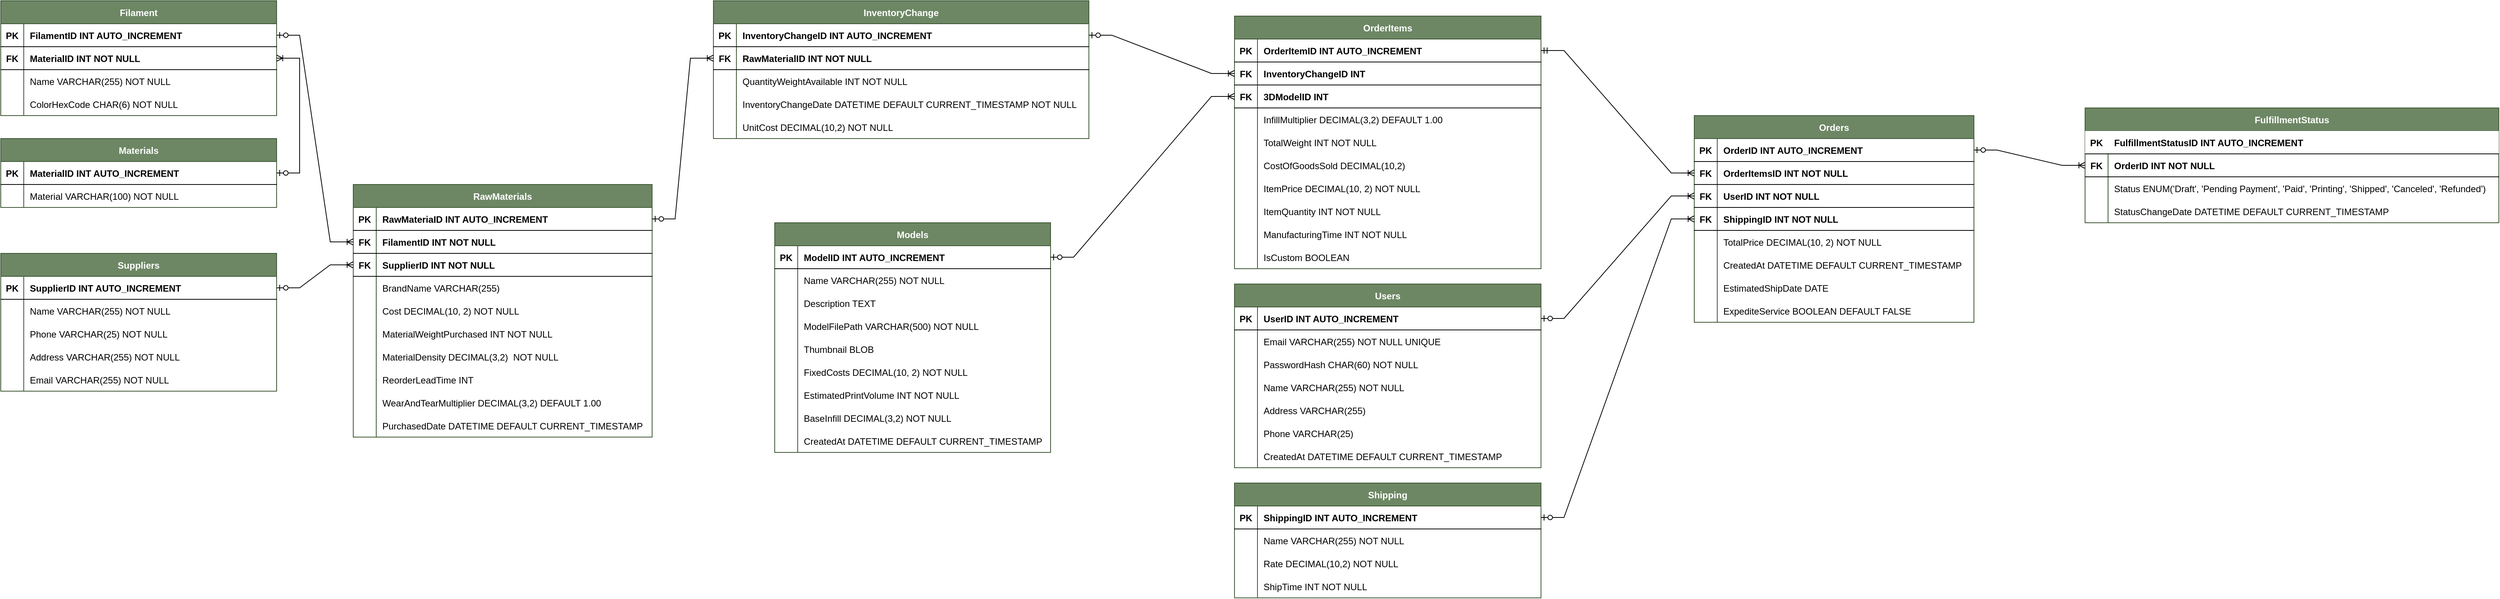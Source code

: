 <mxfile>
    <diagram name="Page-1" id="4ywuuWIlY_nn5ueYfC8J">
        <mxGraphModel dx="7694" dy="538" grid="1" gridSize="10" guides="1" tooltips="1" connect="1" arrows="1" fold="1" page="1" pageScale="1" pageWidth="3500" pageHeight="900" background="none" math="0" shadow="0" adaptiveColors="simple">
            <root>
                <mxCell id="0"/>
                <mxCell id="1" parent="0"/>
                <mxCell id="GKi2xheajoQ0KvLYLPQ6-1" value="Users" style="shape=table;startSize=30;container=1;collapsible=1;childLayout=tableLayout;fixedRows=1;rowLines=0;fontStyle=1;align=center;resizeLast=1;labelBackgroundColor=none;fillColor=#6d8764;fontColor=#ffffff;strokeColor=#3A5431;" parent="1" vertex="1">
                    <mxGeometry x="-5290" y="440" width="400" height="240" as="geometry"/>
                </mxCell>
                <mxCell id="GKi2xheajoQ0KvLYLPQ6-2" value="" style="shape=tableRow;horizontal=0;startSize=0;swimlaneHead=0;swimlaneBody=0;fillColor=none;collapsible=0;dropTarget=0;points=[[0,0.5],[1,0.5]];portConstraint=eastwest;top=0;left=0;right=0;bottom=1;labelBackgroundColor=none;" parent="GKi2xheajoQ0KvLYLPQ6-1" vertex="1">
                    <mxGeometry y="30" width="400" height="30" as="geometry"/>
                </mxCell>
                <mxCell id="GKi2xheajoQ0KvLYLPQ6-3" value="PK" style="shape=partialRectangle;overflow=hidden;connectable=0;fillColor=none;top=0;left=0;bottom=0;right=0;fontStyle=1;labelBackgroundColor=none;" parent="GKi2xheajoQ0KvLYLPQ6-2" vertex="1">
                    <mxGeometry width="30" height="30" as="geometry">
                        <mxRectangle width="30" height="30" as="alternateBounds"/>
                    </mxGeometry>
                </mxCell>
                <mxCell id="GKi2xheajoQ0KvLYLPQ6-4" value="UserID INT AUTO_INCREMENT" style="shape=partialRectangle;overflow=hidden;connectable=0;fillColor=none;align=left;top=0;left=0;bottom=0;right=0;spacingLeft=6;fontStyle=1;labelBackgroundColor=none;" parent="GKi2xheajoQ0KvLYLPQ6-2" vertex="1">
                    <mxGeometry x="30" width="370" height="30" as="geometry">
                        <mxRectangle width="370" height="30" as="alternateBounds"/>
                    </mxGeometry>
                </mxCell>
                <mxCell id="GKi2xheajoQ0KvLYLPQ6-5" value="" style="shape=tableRow;horizontal=0;startSize=0;swimlaneHead=0;swimlaneBody=0;fillColor=none;collapsible=0;dropTarget=0;points=[[0,0.5],[1,0.5]];portConstraint=eastwest;top=0;left=0;right=0;bottom=0;labelBackgroundColor=none;" parent="GKi2xheajoQ0KvLYLPQ6-1" vertex="1">
                    <mxGeometry y="60" width="400" height="30" as="geometry"/>
                </mxCell>
                <mxCell id="GKi2xheajoQ0KvLYLPQ6-6" value="" style="shape=partialRectangle;overflow=hidden;connectable=0;fillColor=none;top=0;left=0;bottom=0;right=0;labelBackgroundColor=none;" parent="GKi2xheajoQ0KvLYLPQ6-5" vertex="1">
                    <mxGeometry width="30" height="30" as="geometry">
                        <mxRectangle width="30" height="30" as="alternateBounds"/>
                    </mxGeometry>
                </mxCell>
                <mxCell id="GKi2xheajoQ0KvLYLPQ6-7" value="Email VARCHAR(255) NOT NULL UNIQUE" style="shape=partialRectangle;overflow=hidden;connectable=0;fillColor=none;align=left;top=0;left=0;bottom=0;right=0;spacingLeft=6;labelBackgroundColor=none;" parent="GKi2xheajoQ0KvLYLPQ6-5" vertex="1">
                    <mxGeometry x="30" width="370" height="30" as="geometry">
                        <mxRectangle width="370" height="30" as="alternateBounds"/>
                    </mxGeometry>
                </mxCell>
                <mxCell id="GKi2xheajoQ0KvLYLPQ6-8" value="" style="shape=tableRow;horizontal=0;startSize=0;swimlaneHead=0;swimlaneBody=0;fillColor=none;collapsible=0;dropTarget=0;points=[[0,0.5],[1,0.5]];portConstraint=eastwest;top=0;left=0;right=0;bottom=0;labelBackgroundColor=none;" parent="GKi2xheajoQ0KvLYLPQ6-1" vertex="1">
                    <mxGeometry y="90" width="400" height="30" as="geometry"/>
                </mxCell>
                <mxCell id="GKi2xheajoQ0KvLYLPQ6-9" value="" style="shape=partialRectangle;overflow=hidden;connectable=0;fillColor=none;top=0;left=0;bottom=0;right=0;labelBackgroundColor=none;" parent="GKi2xheajoQ0KvLYLPQ6-8" vertex="1">
                    <mxGeometry width="30" height="30" as="geometry">
                        <mxRectangle width="30" height="30" as="alternateBounds"/>
                    </mxGeometry>
                </mxCell>
                <mxCell id="GKi2xheajoQ0KvLYLPQ6-10" value="PasswordHash CHAR(60) NOT NULL" style="shape=partialRectangle;overflow=hidden;connectable=0;fillColor=none;align=left;top=0;left=0;bottom=0;right=0;spacingLeft=6;labelBackgroundColor=none;" parent="GKi2xheajoQ0KvLYLPQ6-8" vertex="1">
                    <mxGeometry x="30" width="370" height="30" as="geometry">
                        <mxRectangle width="370" height="30" as="alternateBounds"/>
                    </mxGeometry>
                </mxCell>
                <mxCell id="GKi2xheajoQ0KvLYLPQ6-11" value="" style="shape=tableRow;horizontal=0;startSize=0;swimlaneHead=0;swimlaneBody=0;fillColor=none;collapsible=0;dropTarget=0;points=[[0,0.5],[1,0.5]];portConstraint=eastwest;top=0;left=0;right=0;bottom=0;labelBackgroundColor=none;" parent="GKi2xheajoQ0KvLYLPQ6-1" vertex="1">
                    <mxGeometry y="120" width="400" height="30" as="geometry"/>
                </mxCell>
                <mxCell id="GKi2xheajoQ0KvLYLPQ6-12" value="" style="shape=partialRectangle;overflow=hidden;connectable=0;fillColor=none;top=0;left=0;bottom=0;right=0;labelBackgroundColor=none;" parent="GKi2xheajoQ0KvLYLPQ6-11" vertex="1">
                    <mxGeometry width="30" height="30" as="geometry">
                        <mxRectangle width="30" height="30" as="alternateBounds"/>
                    </mxGeometry>
                </mxCell>
                <mxCell id="GKi2xheajoQ0KvLYLPQ6-13" value="Name VARCHAR(255) NOT NULL" style="shape=partialRectangle;overflow=hidden;connectable=0;fillColor=none;align=left;top=0;left=0;bottom=0;right=0;spacingLeft=6;labelBackgroundColor=none;" parent="GKi2xheajoQ0KvLYLPQ6-11" vertex="1">
                    <mxGeometry x="30" width="370" height="30" as="geometry">
                        <mxRectangle width="370" height="30" as="alternateBounds"/>
                    </mxGeometry>
                </mxCell>
                <mxCell id="GKi2xheajoQ0KvLYLPQ6-14" value="" style="shape=tableRow;horizontal=0;startSize=0;swimlaneHead=0;swimlaneBody=0;fillColor=none;collapsible=0;dropTarget=0;points=[[0,0.5],[1,0.5]];portConstraint=eastwest;top=0;left=0;right=0;bottom=0;labelBackgroundColor=none;" parent="GKi2xheajoQ0KvLYLPQ6-1" vertex="1">
                    <mxGeometry y="150" width="400" height="30" as="geometry"/>
                </mxCell>
                <mxCell id="GKi2xheajoQ0KvLYLPQ6-15" value="" style="shape=partialRectangle;overflow=hidden;connectable=0;fillColor=none;top=0;left=0;bottom=0;right=0;labelBackgroundColor=none;" parent="GKi2xheajoQ0KvLYLPQ6-14" vertex="1">
                    <mxGeometry width="30" height="30" as="geometry">
                        <mxRectangle width="30" height="30" as="alternateBounds"/>
                    </mxGeometry>
                </mxCell>
                <mxCell id="GKi2xheajoQ0KvLYLPQ6-16" value="Address VARCHAR(255)" style="shape=partialRectangle;overflow=hidden;connectable=0;fillColor=none;align=left;top=0;left=0;bottom=0;right=0;spacingLeft=6;labelBackgroundColor=none;" parent="GKi2xheajoQ0KvLYLPQ6-14" vertex="1">
                    <mxGeometry x="30" width="370" height="30" as="geometry">
                        <mxRectangle width="370" height="30" as="alternateBounds"/>
                    </mxGeometry>
                </mxCell>
                <mxCell id="GKi2xheajoQ0KvLYLPQ6-17" value="" style="shape=tableRow;horizontal=0;startSize=0;swimlaneHead=0;swimlaneBody=0;fillColor=none;collapsible=0;dropTarget=0;points=[[0,0.5],[1,0.5]];portConstraint=eastwest;top=0;left=0;right=0;bottom=0;labelBackgroundColor=none;" parent="GKi2xheajoQ0KvLYLPQ6-1" vertex="1">
                    <mxGeometry y="180" width="400" height="30" as="geometry"/>
                </mxCell>
                <mxCell id="GKi2xheajoQ0KvLYLPQ6-18" value="" style="shape=partialRectangle;overflow=hidden;connectable=0;fillColor=none;top=0;left=0;bottom=0;right=0;labelBackgroundColor=none;" parent="GKi2xheajoQ0KvLYLPQ6-17" vertex="1">
                    <mxGeometry width="30" height="30" as="geometry">
                        <mxRectangle width="30" height="30" as="alternateBounds"/>
                    </mxGeometry>
                </mxCell>
                <mxCell id="GKi2xheajoQ0KvLYLPQ6-19" value="Phone VARCHAR(25)" style="shape=partialRectangle;overflow=hidden;connectable=0;fillColor=none;align=left;top=0;left=0;bottom=0;right=0;spacingLeft=6;labelBackgroundColor=none;" parent="GKi2xheajoQ0KvLYLPQ6-17" vertex="1">
                    <mxGeometry x="30" width="370" height="30" as="geometry">
                        <mxRectangle width="370" height="30" as="alternateBounds"/>
                    </mxGeometry>
                </mxCell>
                <mxCell id="GKi2xheajoQ0KvLYLPQ6-20" value="" style="shape=tableRow;horizontal=0;startSize=0;swimlaneHead=0;swimlaneBody=0;fillColor=none;collapsible=0;dropTarget=0;points=[[0,0.5],[1,0.5]];portConstraint=eastwest;top=0;left=0;right=0;bottom=0;labelBackgroundColor=none;" parent="GKi2xheajoQ0KvLYLPQ6-1" vertex="1">
                    <mxGeometry y="210" width="400" height="30" as="geometry"/>
                </mxCell>
                <mxCell id="GKi2xheajoQ0KvLYLPQ6-21" value="" style="shape=partialRectangle;overflow=hidden;connectable=0;fillColor=none;top=0;left=0;bottom=0;right=0;labelBackgroundColor=none;" parent="GKi2xheajoQ0KvLYLPQ6-20" vertex="1">
                    <mxGeometry width="30" height="30" as="geometry">
                        <mxRectangle width="30" height="30" as="alternateBounds"/>
                    </mxGeometry>
                </mxCell>
                <mxCell id="GKi2xheajoQ0KvLYLPQ6-22" value="CreatedAt DATETIME DEFAULT CURRENT_TIMESTAMP" style="shape=partialRectangle;overflow=hidden;connectable=0;fillColor=none;align=left;top=0;left=0;bottom=0;right=0;spacingLeft=6;labelBackgroundColor=none;" parent="GKi2xheajoQ0KvLYLPQ6-20" vertex="1">
                    <mxGeometry x="30" width="370" height="30" as="geometry">
                        <mxRectangle width="370" height="30" as="alternateBounds"/>
                    </mxGeometry>
                </mxCell>
                <mxCell id="GKi2xheajoQ0KvLYLPQ6-23" value="Models" style="shape=table;startSize=30;container=1;collapsible=1;childLayout=tableLayout;fixedRows=1;rowLines=0;fontStyle=1;align=center;resizeLast=1;labelBackgroundColor=none;fillColor=#6d8764;fontColor=#ffffff;strokeColor=#3A5431;" parent="1" vertex="1">
                    <mxGeometry x="-5890" y="360" width="360" height="300" as="geometry"/>
                </mxCell>
                <mxCell id="GKi2xheajoQ0KvLYLPQ6-24" value="" style="shape=tableRow;horizontal=0;startSize=0;swimlaneHead=0;swimlaneBody=0;fillColor=none;collapsible=0;dropTarget=0;points=[[0,0.5],[1,0.5]];portConstraint=eastwest;top=0;left=0;right=0;bottom=1;labelBackgroundColor=none;" parent="GKi2xheajoQ0KvLYLPQ6-23" vertex="1">
                    <mxGeometry y="30" width="360" height="30" as="geometry"/>
                </mxCell>
                <mxCell id="GKi2xheajoQ0KvLYLPQ6-25" value="PK" style="shape=partialRectangle;overflow=hidden;connectable=0;fillColor=none;top=0;left=0;bottom=0;right=0;fontStyle=1;labelBackgroundColor=none;" parent="GKi2xheajoQ0KvLYLPQ6-24" vertex="1">
                    <mxGeometry width="30" height="30" as="geometry">
                        <mxRectangle width="30" height="30" as="alternateBounds"/>
                    </mxGeometry>
                </mxCell>
                <mxCell id="GKi2xheajoQ0KvLYLPQ6-26" value="ModelID INT AUTO_INCREMENT" style="shape=partialRectangle;overflow=hidden;connectable=0;fillColor=none;align=left;top=0;left=0;bottom=0;right=0;spacingLeft=6;fontStyle=1;labelBackgroundColor=none;" parent="GKi2xheajoQ0KvLYLPQ6-24" vertex="1">
                    <mxGeometry x="30" width="330" height="30" as="geometry">
                        <mxRectangle width="330" height="30" as="alternateBounds"/>
                    </mxGeometry>
                </mxCell>
                <mxCell id="GKi2xheajoQ0KvLYLPQ6-27" value="" style="shape=tableRow;horizontal=0;startSize=0;swimlaneHead=0;swimlaneBody=0;fillColor=none;collapsible=0;dropTarget=0;points=[[0,0.5],[1,0.5]];portConstraint=eastwest;top=0;left=0;right=0;bottom=0;labelBackgroundColor=none;" parent="GKi2xheajoQ0KvLYLPQ6-23" vertex="1">
                    <mxGeometry y="60" width="360" height="30" as="geometry"/>
                </mxCell>
                <mxCell id="GKi2xheajoQ0KvLYLPQ6-28" value="" style="shape=partialRectangle;overflow=hidden;connectable=0;fillColor=none;top=0;left=0;bottom=0;right=0;labelBackgroundColor=none;" parent="GKi2xheajoQ0KvLYLPQ6-27" vertex="1">
                    <mxGeometry width="30" height="30" as="geometry">
                        <mxRectangle width="30" height="30" as="alternateBounds"/>
                    </mxGeometry>
                </mxCell>
                <mxCell id="GKi2xheajoQ0KvLYLPQ6-29" value="Name VARCHAR(255) NOT NULL" style="shape=partialRectangle;overflow=hidden;connectable=0;fillColor=none;align=left;top=0;left=0;bottom=0;right=0;spacingLeft=6;labelBackgroundColor=none;" parent="GKi2xheajoQ0KvLYLPQ6-27" vertex="1">
                    <mxGeometry x="30" width="330" height="30" as="geometry">
                        <mxRectangle width="330" height="30" as="alternateBounds"/>
                    </mxGeometry>
                </mxCell>
                <mxCell id="GKi2xheajoQ0KvLYLPQ6-30" value="" style="shape=tableRow;horizontal=0;startSize=0;swimlaneHead=0;swimlaneBody=0;fillColor=none;collapsible=0;dropTarget=0;points=[[0,0.5],[1,0.5]];portConstraint=eastwest;top=0;left=0;right=0;bottom=0;labelBackgroundColor=none;" parent="GKi2xheajoQ0KvLYLPQ6-23" vertex="1">
                    <mxGeometry y="90" width="360" height="30" as="geometry"/>
                </mxCell>
                <mxCell id="GKi2xheajoQ0KvLYLPQ6-31" value="" style="shape=partialRectangle;overflow=hidden;connectable=0;fillColor=none;top=0;left=0;bottom=0;right=0;labelBackgroundColor=none;" parent="GKi2xheajoQ0KvLYLPQ6-30" vertex="1">
                    <mxGeometry width="30" height="30" as="geometry">
                        <mxRectangle width="30" height="30" as="alternateBounds"/>
                    </mxGeometry>
                </mxCell>
                <mxCell id="GKi2xheajoQ0KvLYLPQ6-32" value="Description TEXT" style="shape=partialRectangle;overflow=hidden;connectable=0;fillColor=none;align=left;top=0;left=0;bottom=0;right=0;spacingLeft=6;labelBackgroundColor=none;" parent="GKi2xheajoQ0KvLYLPQ6-30" vertex="1">
                    <mxGeometry x="30" width="330" height="30" as="geometry">
                        <mxRectangle width="330" height="30" as="alternateBounds"/>
                    </mxGeometry>
                </mxCell>
                <mxCell id="GKi2xheajoQ0KvLYLPQ6-33" value="" style="shape=tableRow;horizontal=0;startSize=0;swimlaneHead=0;swimlaneBody=0;fillColor=none;collapsible=0;dropTarget=0;points=[[0,0.5],[1,0.5]];portConstraint=eastwest;top=0;left=0;right=0;bottom=0;labelBackgroundColor=none;" parent="GKi2xheajoQ0KvLYLPQ6-23" vertex="1">
                    <mxGeometry y="120" width="360" height="30" as="geometry"/>
                </mxCell>
                <mxCell id="GKi2xheajoQ0KvLYLPQ6-34" value="" style="shape=partialRectangle;overflow=hidden;connectable=0;fillColor=none;top=0;left=0;bottom=0;right=0;labelBackgroundColor=none;" parent="GKi2xheajoQ0KvLYLPQ6-33" vertex="1">
                    <mxGeometry width="30" height="30" as="geometry">
                        <mxRectangle width="30" height="30" as="alternateBounds"/>
                    </mxGeometry>
                </mxCell>
                <mxCell id="GKi2xheajoQ0KvLYLPQ6-35" value="ModelFilePath VARCHAR(500) NOT NULL" style="shape=partialRectangle;overflow=hidden;connectable=0;fillColor=none;align=left;top=0;left=0;bottom=0;right=0;spacingLeft=6;labelBackgroundColor=none;" parent="GKi2xheajoQ0KvLYLPQ6-33" vertex="1">
                    <mxGeometry x="30" width="330" height="30" as="geometry">
                        <mxRectangle width="330" height="30" as="alternateBounds"/>
                    </mxGeometry>
                </mxCell>
                <mxCell id="GKi2xheajoQ0KvLYLPQ6-36" value="" style="shape=tableRow;horizontal=0;startSize=0;swimlaneHead=0;swimlaneBody=0;fillColor=none;collapsible=0;dropTarget=0;points=[[0,0.5],[1,0.5]];portConstraint=eastwest;top=0;left=0;right=0;bottom=0;labelBackgroundColor=none;" parent="GKi2xheajoQ0KvLYLPQ6-23" vertex="1">
                    <mxGeometry y="150" width="360" height="30" as="geometry"/>
                </mxCell>
                <mxCell id="GKi2xheajoQ0KvLYLPQ6-37" value="" style="shape=partialRectangle;overflow=hidden;connectable=0;fillColor=none;top=0;left=0;bottom=0;right=0;labelBackgroundColor=none;" parent="GKi2xheajoQ0KvLYLPQ6-36" vertex="1">
                    <mxGeometry width="30" height="30" as="geometry">
                        <mxRectangle width="30" height="30" as="alternateBounds"/>
                    </mxGeometry>
                </mxCell>
                <mxCell id="GKi2xheajoQ0KvLYLPQ6-38" value="Thumbnail BLOB" style="shape=partialRectangle;overflow=hidden;connectable=0;fillColor=none;align=left;top=0;left=0;bottom=0;right=0;spacingLeft=6;labelBackgroundColor=none;" parent="GKi2xheajoQ0KvLYLPQ6-36" vertex="1">
                    <mxGeometry x="30" width="330" height="30" as="geometry">
                        <mxRectangle width="330" height="30" as="alternateBounds"/>
                    </mxGeometry>
                </mxCell>
                <mxCell id="GKi2xheajoQ0KvLYLPQ6-39" value="" style="shape=tableRow;horizontal=0;startSize=0;swimlaneHead=0;swimlaneBody=0;fillColor=none;collapsible=0;dropTarget=0;points=[[0,0.5],[1,0.5]];portConstraint=eastwest;top=0;left=0;right=0;bottom=0;labelBackgroundColor=none;" parent="GKi2xheajoQ0KvLYLPQ6-23" vertex="1">
                    <mxGeometry y="180" width="360" height="30" as="geometry"/>
                </mxCell>
                <mxCell id="GKi2xheajoQ0KvLYLPQ6-40" value="" style="shape=partialRectangle;overflow=hidden;connectable=0;fillColor=none;top=0;left=0;bottom=0;right=0;labelBackgroundColor=none;" parent="GKi2xheajoQ0KvLYLPQ6-39" vertex="1">
                    <mxGeometry width="30" height="30" as="geometry">
                        <mxRectangle width="30" height="30" as="alternateBounds"/>
                    </mxGeometry>
                </mxCell>
                <mxCell id="GKi2xheajoQ0KvLYLPQ6-41" value="FixedCosts DECIMAL(10, 2) NOT NULL" style="shape=partialRectangle;overflow=hidden;connectable=0;fillColor=none;align=left;top=0;left=0;bottom=0;right=0;spacingLeft=6;labelBackgroundColor=none;" parent="GKi2xheajoQ0KvLYLPQ6-39" vertex="1">
                    <mxGeometry x="30" width="330" height="30" as="geometry">
                        <mxRectangle width="330" height="30" as="alternateBounds"/>
                    </mxGeometry>
                </mxCell>
                <mxCell id="GKi2xheajoQ0KvLYLPQ6-42" value="" style="shape=tableRow;horizontal=0;startSize=0;swimlaneHead=0;swimlaneBody=0;fillColor=none;collapsible=0;dropTarget=0;points=[[0,0.5],[1,0.5]];portConstraint=eastwest;top=0;left=0;right=0;bottom=0;labelBackgroundColor=none;" parent="GKi2xheajoQ0KvLYLPQ6-23" vertex="1">
                    <mxGeometry y="210" width="360" height="30" as="geometry"/>
                </mxCell>
                <mxCell id="GKi2xheajoQ0KvLYLPQ6-43" value="" style="shape=partialRectangle;overflow=hidden;connectable=0;fillColor=none;top=0;left=0;bottom=0;right=0;labelBackgroundColor=none;" parent="GKi2xheajoQ0KvLYLPQ6-42" vertex="1">
                    <mxGeometry width="30" height="30" as="geometry">
                        <mxRectangle width="30" height="30" as="alternateBounds"/>
                    </mxGeometry>
                </mxCell>
                <mxCell id="GKi2xheajoQ0KvLYLPQ6-44" value="EstimatedPrintVolume INT NOT NULL" style="shape=partialRectangle;overflow=hidden;connectable=0;fillColor=none;align=left;top=0;left=0;bottom=0;right=0;spacingLeft=6;labelBackgroundColor=none;" parent="GKi2xheajoQ0KvLYLPQ6-42" vertex="1">
                    <mxGeometry x="30" width="330" height="30" as="geometry">
                        <mxRectangle width="330" height="30" as="alternateBounds"/>
                    </mxGeometry>
                </mxCell>
                <mxCell id="0JQKxg5yAcBOrFt8maTs-42" style="shape=tableRow;horizontal=0;startSize=0;swimlaneHead=0;swimlaneBody=0;fillColor=none;collapsible=0;dropTarget=0;points=[[0,0.5],[1,0.5]];portConstraint=eastwest;top=0;left=0;right=0;bottom=0;labelBackgroundColor=none;" parent="GKi2xheajoQ0KvLYLPQ6-23" vertex="1">
                    <mxGeometry y="240" width="360" height="30" as="geometry"/>
                </mxCell>
                <mxCell id="0JQKxg5yAcBOrFt8maTs-43" style="shape=partialRectangle;overflow=hidden;connectable=0;fillColor=none;top=0;left=0;bottom=0;right=0;labelBackgroundColor=none;" parent="0JQKxg5yAcBOrFt8maTs-42" vertex="1">
                    <mxGeometry width="30" height="30" as="geometry">
                        <mxRectangle width="30" height="30" as="alternateBounds"/>
                    </mxGeometry>
                </mxCell>
                <mxCell id="0JQKxg5yAcBOrFt8maTs-44" value="BaseInfill DECIMAL(3,2) NOT NULL" style="shape=partialRectangle;overflow=hidden;connectable=0;fillColor=none;align=left;top=0;left=0;bottom=0;right=0;spacingLeft=6;labelBackgroundColor=none;" parent="0JQKxg5yAcBOrFt8maTs-42" vertex="1">
                    <mxGeometry x="30" width="330" height="30" as="geometry">
                        <mxRectangle width="330" height="30" as="alternateBounds"/>
                    </mxGeometry>
                </mxCell>
                <mxCell id="GKi2xheajoQ0KvLYLPQ6-45" value="" style="shape=tableRow;horizontal=0;startSize=0;swimlaneHead=0;swimlaneBody=0;fillColor=none;collapsible=0;dropTarget=0;points=[[0,0.5],[1,0.5]];portConstraint=eastwest;top=0;left=0;right=0;bottom=0;labelBackgroundColor=none;" parent="GKi2xheajoQ0KvLYLPQ6-23" vertex="1">
                    <mxGeometry y="270" width="360" height="30" as="geometry"/>
                </mxCell>
                <mxCell id="GKi2xheajoQ0KvLYLPQ6-46" value="" style="shape=partialRectangle;overflow=hidden;connectable=0;fillColor=none;top=0;left=0;bottom=0;right=0;labelBackgroundColor=none;" parent="GKi2xheajoQ0KvLYLPQ6-45" vertex="1">
                    <mxGeometry width="30" height="30" as="geometry">
                        <mxRectangle width="30" height="30" as="alternateBounds"/>
                    </mxGeometry>
                </mxCell>
                <mxCell id="GKi2xheajoQ0KvLYLPQ6-47" value="CreatedAt DATETIME DEFAULT CURRENT_TIMESTAMP" style="shape=partialRectangle;overflow=hidden;connectable=0;fillColor=none;align=left;top=0;left=0;bottom=0;right=0;spacingLeft=6;labelBackgroundColor=none;" parent="GKi2xheajoQ0KvLYLPQ6-45" vertex="1">
                    <mxGeometry x="30" width="330" height="30" as="geometry">
                        <mxRectangle width="330" height="30" as="alternateBounds"/>
                    </mxGeometry>
                </mxCell>
                <mxCell id="GKi2xheajoQ0KvLYLPQ6-64" value="Filament" style="shape=table;startSize=30;container=1;collapsible=1;childLayout=tableLayout;fixedRows=1;rowLines=0;fontStyle=1;align=center;resizeLast=1;labelBackgroundColor=none;fillColor=#6d8764;fontColor=#ffffff;strokeColor=#3A5431;" parent="1" vertex="1">
                    <mxGeometry x="-6900" y="70" width="360" height="150" as="geometry"/>
                </mxCell>
                <mxCell id="GKi2xheajoQ0KvLYLPQ6-68" value="" style="shape=tableRow;horizontal=0;startSize=0;swimlaneHead=0;swimlaneBody=0;fillColor=none;collapsible=0;dropTarget=0;points=[[0,0.5],[1,0.5]];portConstraint=eastwest;top=0;left=0;right=0;bottom=1;labelBackgroundColor=none;" parent="GKi2xheajoQ0KvLYLPQ6-64" vertex="1">
                    <mxGeometry y="30" width="360" height="30" as="geometry"/>
                </mxCell>
                <mxCell id="GKi2xheajoQ0KvLYLPQ6-69" value="PK" style="shape=partialRectangle;overflow=hidden;connectable=0;fillColor=none;top=0;left=0;bottom=0;right=0;fontStyle=1;labelBackgroundColor=none;" parent="GKi2xheajoQ0KvLYLPQ6-68" vertex="1">
                    <mxGeometry width="30" height="30" as="geometry">
                        <mxRectangle width="30" height="30" as="alternateBounds"/>
                    </mxGeometry>
                </mxCell>
                <mxCell id="GKi2xheajoQ0KvLYLPQ6-70" value="FilamentID INT AUTO_INCREMENT" style="shape=partialRectangle;overflow=hidden;connectable=0;fillColor=none;align=left;top=0;left=0;bottom=0;right=0;spacingLeft=6;fontStyle=1;labelBackgroundColor=none;" parent="GKi2xheajoQ0KvLYLPQ6-68" vertex="1">
                    <mxGeometry x="30" width="330" height="30" as="geometry">
                        <mxRectangle width="330" height="30" as="alternateBounds"/>
                    </mxGeometry>
                </mxCell>
                <mxCell id="95" style="shape=tableRow;horizontal=0;startSize=0;swimlaneHead=0;swimlaneBody=0;fillColor=none;collapsible=0;dropTarget=0;points=[[0,0.5],[1,0.5]];portConstraint=eastwest;top=0;left=0;right=0;bottom=1;labelBackgroundColor=none;" parent="GKi2xheajoQ0KvLYLPQ6-64" vertex="1">
                    <mxGeometry y="60" width="360" height="30" as="geometry"/>
                </mxCell>
                <mxCell id="96" value="FK" style="shape=partialRectangle;overflow=hidden;connectable=0;fillColor=none;top=0;left=0;bottom=0;right=0;fontStyle=1;labelBackgroundColor=none;" parent="95" vertex="1">
                    <mxGeometry width="30" height="30" as="geometry">
                        <mxRectangle width="30" height="30" as="alternateBounds"/>
                    </mxGeometry>
                </mxCell>
                <mxCell id="97" value="MaterialID INT NOT NULL" style="shape=partialRectangle;overflow=hidden;connectable=0;fillColor=none;align=left;top=0;left=0;bottom=0;right=0;spacingLeft=6;fontStyle=1;labelBackgroundColor=none;" parent="95" vertex="1">
                    <mxGeometry x="30" width="330" height="30" as="geometry">
                        <mxRectangle width="330" height="30" as="alternateBounds"/>
                    </mxGeometry>
                </mxCell>
                <mxCell id="GKi2xheajoQ0KvLYLPQ6-71" value="" style="shape=tableRow;horizontal=0;startSize=0;swimlaneHead=0;swimlaneBody=0;fillColor=none;collapsible=0;dropTarget=0;points=[[0,0.5],[1,0.5]];portConstraint=eastwest;top=0;left=0;right=0;bottom=0;labelBackgroundColor=none;" parent="GKi2xheajoQ0KvLYLPQ6-64" vertex="1">
                    <mxGeometry y="90" width="360" height="30" as="geometry"/>
                </mxCell>
                <mxCell id="GKi2xheajoQ0KvLYLPQ6-72" value="" style="shape=partialRectangle;overflow=hidden;connectable=0;fillColor=none;top=0;left=0;bottom=0;right=0;labelBackgroundColor=none;" parent="GKi2xheajoQ0KvLYLPQ6-71" vertex="1">
                    <mxGeometry width="30" height="30" as="geometry">
                        <mxRectangle width="30" height="30" as="alternateBounds"/>
                    </mxGeometry>
                </mxCell>
                <mxCell id="GKi2xheajoQ0KvLYLPQ6-73" value="Name VARCHAR(255) NOT NULL" style="shape=partialRectangle;overflow=hidden;connectable=0;fillColor=none;align=left;top=0;left=0;bottom=0;right=0;spacingLeft=6;labelBackgroundColor=none;" parent="GKi2xheajoQ0KvLYLPQ6-71" vertex="1">
                    <mxGeometry x="30" width="330" height="30" as="geometry">
                        <mxRectangle width="330" height="30" as="alternateBounds"/>
                    </mxGeometry>
                </mxCell>
                <mxCell id="GKi2xheajoQ0KvLYLPQ6-74" value="" style="shape=tableRow;horizontal=0;startSize=0;swimlaneHead=0;swimlaneBody=0;fillColor=none;collapsible=0;dropTarget=0;points=[[0,0.5],[1,0.5]];portConstraint=eastwest;top=0;left=0;right=0;bottom=0;labelBackgroundColor=none;" parent="GKi2xheajoQ0KvLYLPQ6-64" vertex="1">
                    <mxGeometry y="120" width="360" height="30" as="geometry"/>
                </mxCell>
                <mxCell id="GKi2xheajoQ0KvLYLPQ6-75" value="" style="shape=partialRectangle;overflow=hidden;connectable=0;fillColor=none;top=0;left=0;bottom=0;right=0;labelBackgroundColor=none;" parent="GKi2xheajoQ0KvLYLPQ6-74" vertex="1">
                    <mxGeometry width="30" height="30" as="geometry">
                        <mxRectangle width="30" height="30" as="alternateBounds"/>
                    </mxGeometry>
                </mxCell>
                <mxCell id="GKi2xheajoQ0KvLYLPQ6-76" value="ColorHexCode CHAR(6) NOT NULL" style="shape=partialRectangle;overflow=hidden;connectable=0;fillColor=none;align=left;top=0;left=0;bottom=0;right=0;spacingLeft=6;labelBackgroundColor=none;" parent="GKi2xheajoQ0KvLYLPQ6-74" vertex="1">
                    <mxGeometry x="30" width="330" height="30" as="geometry">
                        <mxRectangle width="330" height="30" as="alternateBounds"/>
                    </mxGeometry>
                </mxCell>
                <mxCell id="GKi2xheajoQ0KvLYLPQ6-80" value="InventoryChange" style="shape=table;startSize=30;container=1;collapsible=1;childLayout=tableLayout;fixedRows=1;rowLines=0;fontStyle=1;align=center;resizeLast=1;labelBackgroundColor=none;fillColor=#6d8764;fontColor=#ffffff;strokeColor=#3A5431;" parent="1" vertex="1">
                    <mxGeometry x="-5970" y="70" width="490" height="180" as="geometry"/>
                </mxCell>
                <mxCell id="GKi2xheajoQ0KvLYLPQ6-87" value="" style="shape=tableRow;horizontal=0;startSize=0;swimlaneHead=0;swimlaneBody=0;fillColor=none;collapsible=0;dropTarget=0;points=[[0,0.5],[1,0.5]];portConstraint=eastwest;top=0;left=0;right=0;bottom=1;labelBackgroundColor=none;" parent="GKi2xheajoQ0KvLYLPQ6-80" vertex="1">
                    <mxGeometry y="30" width="490" height="30" as="geometry"/>
                </mxCell>
                <mxCell id="GKi2xheajoQ0KvLYLPQ6-88" value="PK" style="shape=partialRectangle;overflow=hidden;connectable=0;fillColor=none;top=0;left=0;bottom=0;right=0;fontStyle=1;labelBackgroundColor=none;" parent="GKi2xheajoQ0KvLYLPQ6-87" vertex="1">
                    <mxGeometry width="30" height="30" as="geometry">
                        <mxRectangle width="30" height="30" as="alternateBounds"/>
                    </mxGeometry>
                </mxCell>
                <mxCell id="GKi2xheajoQ0KvLYLPQ6-89" value="InventoryChangeID INT AUTO_INCREMENT" style="shape=partialRectangle;overflow=hidden;connectable=0;fillColor=none;align=left;top=0;left=0;bottom=0;right=0;spacingLeft=6;fontStyle=1;labelBackgroundColor=none;" parent="GKi2xheajoQ0KvLYLPQ6-87" vertex="1">
                    <mxGeometry x="30" width="460" height="30" as="geometry">
                        <mxRectangle width="460" height="30" as="alternateBounds"/>
                    </mxGeometry>
                </mxCell>
                <mxCell id="GKi2xheajoQ0KvLYLPQ6-170" style="shape=tableRow;horizontal=0;startSize=0;swimlaneHead=0;swimlaneBody=0;fillColor=none;collapsible=0;dropTarget=0;points=[[0,0.5],[1,0.5]];portConstraint=eastwest;top=0;left=0;right=0;bottom=1;labelBackgroundColor=none;" parent="GKi2xheajoQ0KvLYLPQ6-80" vertex="1">
                    <mxGeometry y="60" width="490" height="30" as="geometry"/>
                </mxCell>
                <mxCell id="GKi2xheajoQ0KvLYLPQ6-171" value="FK" style="shape=partialRectangle;overflow=hidden;connectable=0;fillColor=none;top=0;left=0;bottom=0;right=0;fontStyle=1;labelBackgroundColor=none;" parent="GKi2xheajoQ0KvLYLPQ6-170" vertex="1">
                    <mxGeometry width="30" height="30" as="geometry">
                        <mxRectangle width="30" height="30" as="alternateBounds"/>
                    </mxGeometry>
                </mxCell>
                <mxCell id="GKi2xheajoQ0KvLYLPQ6-172" value="RawMaterialID INT NOT NULL" style="shape=partialRectangle;overflow=hidden;connectable=0;fillColor=none;align=left;top=0;left=0;bottom=0;right=0;spacingLeft=6;fontStyle=1;labelBackgroundColor=none;" parent="GKi2xheajoQ0KvLYLPQ6-170" vertex="1">
                    <mxGeometry x="30" width="460" height="30" as="geometry">
                        <mxRectangle width="460" height="30" as="alternateBounds"/>
                    </mxGeometry>
                </mxCell>
                <mxCell id="GKi2xheajoQ0KvLYLPQ6-90" value="" style="shape=tableRow;horizontal=0;startSize=0;swimlaneHead=0;swimlaneBody=0;fillColor=none;collapsible=0;dropTarget=0;points=[[0,0.5],[1,0.5]];portConstraint=eastwest;top=0;left=0;right=0;bottom=0;labelBackgroundColor=none;" parent="GKi2xheajoQ0KvLYLPQ6-80" vertex="1">
                    <mxGeometry y="90" width="490" height="30" as="geometry"/>
                </mxCell>
                <mxCell id="GKi2xheajoQ0KvLYLPQ6-91" value="" style="shape=partialRectangle;overflow=hidden;connectable=0;fillColor=none;top=0;left=0;bottom=0;right=0;labelBackgroundColor=none;" parent="GKi2xheajoQ0KvLYLPQ6-90" vertex="1">
                    <mxGeometry width="30" height="30" as="geometry">
                        <mxRectangle width="30" height="30" as="alternateBounds"/>
                    </mxGeometry>
                </mxCell>
                <mxCell id="GKi2xheajoQ0KvLYLPQ6-92" value="QuantityWeightAvailable INT NOT NULL" style="shape=partialRectangle;overflow=hidden;connectable=0;fillColor=none;align=left;top=0;left=0;bottom=0;right=0;spacingLeft=6;labelBackgroundColor=none;" parent="GKi2xheajoQ0KvLYLPQ6-90" vertex="1">
                    <mxGeometry x="30" width="460" height="30" as="geometry">
                        <mxRectangle width="460" height="30" as="alternateBounds"/>
                    </mxGeometry>
                </mxCell>
                <mxCell id="GKi2xheajoQ0KvLYLPQ6-250" style="shape=tableRow;horizontal=0;startSize=0;swimlaneHead=0;swimlaneBody=0;fillColor=none;collapsible=0;dropTarget=0;points=[[0,0.5],[1,0.5]];portConstraint=eastwest;top=0;left=0;right=0;bottom=0;labelBackgroundColor=none;" parent="GKi2xheajoQ0KvLYLPQ6-80" vertex="1">
                    <mxGeometry y="120" width="490" height="30" as="geometry"/>
                </mxCell>
                <mxCell id="GKi2xheajoQ0KvLYLPQ6-251" style="shape=partialRectangle;overflow=hidden;connectable=0;fillColor=none;top=0;left=0;bottom=0;right=0;labelBackgroundColor=none;" parent="GKi2xheajoQ0KvLYLPQ6-250" vertex="1">
                    <mxGeometry width="30" height="30" as="geometry">
                        <mxRectangle width="30" height="30" as="alternateBounds"/>
                    </mxGeometry>
                </mxCell>
                <mxCell id="GKi2xheajoQ0KvLYLPQ6-252" value="InventoryChangeDate DATETIME DEFAULT CURRENT_TIMESTAMP NOT NULL" style="shape=partialRectangle;overflow=hidden;connectable=0;fillColor=none;align=left;top=0;left=0;bottom=0;right=0;spacingLeft=6;labelBackgroundColor=none;" parent="GKi2xheajoQ0KvLYLPQ6-250" vertex="1">
                    <mxGeometry x="30" width="460" height="30" as="geometry">
                        <mxRectangle width="460" height="30" as="alternateBounds"/>
                    </mxGeometry>
                </mxCell>
                <mxCell id="nJUbFS_nxapTu_IIHkvS-1" style="shape=tableRow;horizontal=0;startSize=0;swimlaneHead=0;swimlaneBody=0;fillColor=none;collapsible=0;dropTarget=0;points=[[0,0.5],[1,0.5]];portConstraint=eastwest;top=0;left=0;right=0;bottom=0;labelBackgroundColor=none;" parent="GKi2xheajoQ0KvLYLPQ6-80" vertex="1">
                    <mxGeometry y="150" width="490" height="30" as="geometry"/>
                </mxCell>
                <mxCell id="nJUbFS_nxapTu_IIHkvS-2" style="shape=partialRectangle;overflow=hidden;connectable=0;fillColor=none;top=0;left=0;bottom=0;right=0;labelBackgroundColor=none;" parent="nJUbFS_nxapTu_IIHkvS-1" vertex="1">
                    <mxGeometry width="30" height="30" as="geometry">
                        <mxRectangle width="30" height="30" as="alternateBounds"/>
                    </mxGeometry>
                </mxCell>
                <mxCell id="nJUbFS_nxapTu_IIHkvS-3" value="UnitCost DECIMAL(10,2) NOT NULL" style="shape=partialRectangle;overflow=hidden;connectable=0;fillColor=none;align=left;top=0;left=0;bottom=0;right=0;spacingLeft=6;labelBackgroundColor=none;" parent="nJUbFS_nxapTu_IIHkvS-1" vertex="1">
                    <mxGeometry x="30" width="460" height="30" as="geometry">
                        <mxRectangle width="460" height="30" as="alternateBounds"/>
                    </mxGeometry>
                </mxCell>
                <mxCell id="GKi2xheajoQ0KvLYLPQ6-99" value="Orders" style="shape=table;startSize=30;container=1;collapsible=1;childLayout=tableLayout;fixedRows=1;rowLines=0;fontStyle=1;align=center;resizeLast=1;labelBackgroundColor=none;fillColor=#6d8764;fontColor=#ffffff;strokeColor=#3A5431;" parent="1" vertex="1">
                    <mxGeometry x="-4690" y="220" width="365" height="270" as="geometry"/>
                </mxCell>
                <mxCell id="GKi2xheajoQ0KvLYLPQ6-103" value="" style="shape=tableRow;horizontal=0;startSize=0;swimlaneHead=0;swimlaneBody=0;fillColor=none;collapsible=0;dropTarget=0;points=[[0,0.5],[1,0.5]];portConstraint=eastwest;top=0;left=0;right=0;bottom=1;labelBackgroundColor=none;" parent="GKi2xheajoQ0KvLYLPQ6-99" vertex="1">
                    <mxGeometry y="30" width="365" height="30" as="geometry"/>
                </mxCell>
                <mxCell id="GKi2xheajoQ0KvLYLPQ6-104" value="PK" style="shape=partialRectangle;overflow=hidden;connectable=0;fillColor=none;top=0;left=0;bottom=0;right=0;fontStyle=1;labelBackgroundColor=none;" parent="GKi2xheajoQ0KvLYLPQ6-103" vertex="1">
                    <mxGeometry width="30" height="30" as="geometry">
                        <mxRectangle width="30" height="30" as="alternateBounds"/>
                    </mxGeometry>
                </mxCell>
                <mxCell id="GKi2xheajoQ0KvLYLPQ6-105" value="OrderID INT AUTO_INCREMENT" style="shape=partialRectangle;overflow=hidden;connectable=0;fillColor=none;align=left;top=0;left=0;bottom=0;right=0;spacingLeft=6;fontStyle=1;labelBackgroundColor=none;" parent="GKi2xheajoQ0KvLYLPQ6-103" vertex="1">
                    <mxGeometry x="30" width="335" height="30" as="geometry">
                        <mxRectangle width="335" height="30" as="alternateBounds"/>
                    </mxGeometry>
                </mxCell>
                <mxCell id="71" style="shape=tableRow;horizontal=0;startSize=0;swimlaneHead=0;swimlaneBody=0;fillColor=none;collapsible=0;dropTarget=0;points=[[0,0.5],[1,0.5]];portConstraint=eastwest;top=0;left=0;right=0;bottom=1;labelBackgroundColor=none;" parent="GKi2xheajoQ0KvLYLPQ6-99" vertex="1">
                    <mxGeometry y="60" width="365" height="30" as="geometry"/>
                </mxCell>
                <mxCell id="72" value="FK" style="shape=partialRectangle;overflow=hidden;connectable=0;fillColor=none;top=0;left=0;bottom=0;right=0;fontStyle=1;labelBackgroundColor=none;" parent="71" vertex="1">
                    <mxGeometry width="30" height="30" as="geometry">
                        <mxRectangle width="30" height="30" as="alternateBounds"/>
                    </mxGeometry>
                </mxCell>
                <mxCell id="73" value="OrderItemsID INT NOT NULL" style="shape=partialRectangle;overflow=hidden;connectable=0;fillColor=none;align=left;top=0;left=0;bottom=0;right=0;spacingLeft=6;fontStyle=1;labelBackgroundColor=none;" parent="71" vertex="1">
                    <mxGeometry x="30" width="335" height="30" as="geometry">
                        <mxRectangle width="335" height="30" as="alternateBounds"/>
                    </mxGeometry>
                </mxCell>
                <mxCell id="GKi2xheajoQ0KvLYLPQ6-173" style="shape=tableRow;horizontal=0;startSize=0;swimlaneHead=0;swimlaneBody=0;fillColor=none;collapsible=0;dropTarget=0;points=[[0,0.5],[1,0.5]];portConstraint=eastwest;top=0;left=0;right=0;bottom=1;labelBackgroundColor=none;" parent="GKi2xheajoQ0KvLYLPQ6-99" vertex="1">
                    <mxGeometry y="90" width="365" height="30" as="geometry"/>
                </mxCell>
                <mxCell id="GKi2xheajoQ0KvLYLPQ6-174" value="FK" style="shape=partialRectangle;overflow=hidden;connectable=0;fillColor=none;top=0;left=0;bottom=0;right=0;fontStyle=1;labelBackgroundColor=none;" parent="GKi2xheajoQ0KvLYLPQ6-173" vertex="1">
                    <mxGeometry width="30" height="30" as="geometry">
                        <mxRectangle width="30" height="30" as="alternateBounds"/>
                    </mxGeometry>
                </mxCell>
                <mxCell id="GKi2xheajoQ0KvLYLPQ6-175" value="UserID INT NOT NULL" style="shape=partialRectangle;overflow=hidden;connectable=0;fillColor=none;align=left;top=0;left=0;bottom=0;right=0;spacingLeft=6;fontStyle=1;labelBackgroundColor=none;" parent="GKi2xheajoQ0KvLYLPQ6-173" vertex="1">
                    <mxGeometry x="30" width="335" height="30" as="geometry">
                        <mxRectangle width="335" height="30" as="alternateBounds"/>
                    </mxGeometry>
                </mxCell>
                <mxCell id="27" style="shape=tableRow;horizontal=0;startSize=0;swimlaneHead=0;swimlaneBody=0;fillColor=none;collapsible=0;dropTarget=0;points=[[0,0.5],[1,0.5]];portConstraint=eastwest;top=0;left=0;right=0;bottom=1;labelBackgroundColor=none;" parent="GKi2xheajoQ0KvLYLPQ6-99" vertex="1">
                    <mxGeometry y="120" width="365" height="30" as="geometry"/>
                </mxCell>
                <mxCell id="28" value="FK" style="shape=partialRectangle;overflow=hidden;connectable=0;fillColor=none;top=0;left=0;bottom=0;right=0;fontStyle=1;labelBackgroundColor=none;" parent="27" vertex="1">
                    <mxGeometry width="30" height="30" as="geometry">
                        <mxRectangle width="30" height="30" as="alternateBounds"/>
                    </mxGeometry>
                </mxCell>
                <mxCell id="29" value="ShippingID INT NOT NULL" style="shape=partialRectangle;overflow=hidden;connectable=0;fillColor=none;align=left;top=0;left=0;bottom=0;right=0;spacingLeft=6;fontStyle=1;labelBackgroundColor=none;" parent="27" vertex="1">
                    <mxGeometry x="30" width="335" height="30" as="geometry">
                        <mxRectangle width="335" height="30" as="alternateBounds"/>
                    </mxGeometry>
                </mxCell>
                <mxCell id="GKi2xheajoQ0KvLYLPQ6-106" value="" style="shape=tableRow;horizontal=0;startSize=0;swimlaneHead=0;swimlaneBody=0;fillColor=none;collapsible=0;dropTarget=0;points=[[0,0.5],[1,0.5]];portConstraint=eastwest;top=0;left=0;right=0;bottom=0;labelBackgroundColor=none;" parent="GKi2xheajoQ0KvLYLPQ6-99" vertex="1">
                    <mxGeometry y="150" width="365" height="30" as="geometry"/>
                </mxCell>
                <mxCell id="GKi2xheajoQ0KvLYLPQ6-107" value="" style="shape=partialRectangle;overflow=hidden;connectable=0;fillColor=none;top=0;left=0;bottom=0;right=0;labelBackgroundColor=none;" parent="GKi2xheajoQ0KvLYLPQ6-106" vertex="1">
                    <mxGeometry width="30" height="30" as="geometry">
                        <mxRectangle width="30" height="30" as="alternateBounds"/>
                    </mxGeometry>
                </mxCell>
                <mxCell id="GKi2xheajoQ0KvLYLPQ6-108" value="TotalPrice DECIMAL(10, 2) NOT NULL" style="shape=partialRectangle;overflow=hidden;connectable=0;fillColor=none;align=left;top=0;left=0;bottom=0;right=0;spacingLeft=6;labelBackgroundColor=none;" parent="GKi2xheajoQ0KvLYLPQ6-106" vertex="1">
                    <mxGeometry x="30" width="335" height="30" as="geometry">
                        <mxRectangle width="335" height="30" as="alternateBounds"/>
                    </mxGeometry>
                </mxCell>
                <mxCell id="GKi2xheajoQ0KvLYLPQ6-112" value="" style="shape=tableRow;horizontal=0;startSize=0;swimlaneHead=0;swimlaneBody=0;fillColor=none;collapsible=0;dropTarget=0;points=[[0,0.5],[1,0.5]];portConstraint=eastwest;top=0;left=0;right=0;bottom=0;labelBackgroundColor=none;" parent="GKi2xheajoQ0KvLYLPQ6-99" vertex="1">
                    <mxGeometry y="180" width="365" height="30" as="geometry"/>
                </mxCell>
                <mxCell id="GKi2xheajoQ0KvLYLPQ6-113" value="" style="shape=partialRectangle;overflow=hidden;connectable=0;fillColor=none;top=0;left=0;bottom=0;right=0;labelBackgroundColor=none;" parent="GKi2xheajoQ0KvLYLPQ6-112" vertex="1">
                    <mxGeometry width="30" height="30" as="geometry">
                        <mxRectangle width="30" height="30" as="alternateBounds"/>
                    </mxGeometry>
                </mxCell>
                <mxCell id="GKi2xheajoQ0KvLYLPQ6-114" value="CreatedAt DATETIME DEFAULT CURRENT_TIMESTAMP" style="shape=partialRectangle;overflow=hidden;connectable=0;fillColor=none;align=left;top=0;left=0;bottom=0;right=0;spacingLeft=6;labelBackgroundColor=none;" parent="GKi2xheajoQ0KvLYLPQ6-112" vertex="1">
                    <mxGeometry x="30" width="335" height="30" as="geometry">
                        <mxRectangle width="335" height="30" as="alternateBounds"/>
                    </mxGeometry>
                </mxCell>
                <mxCell id="GKi2xheajoQ0KvLYLPQ6-115" value="" style="shape=tableRow;horizontal=0;startSize=0;swimlaneHead=0;swimlaneBody=0;fillColor=none;collapsible=0;dropTarget=0;points=[[0,0.5],[1,0.5]];portConstraint=eastwest;top=0;left=0;right=0;bottom=0;labelBackgroundColor=none;" parent="GKi2xheajoQ0KvLYLPQ6-99" vertex="1">
                    <mxGeometry y="210" width="365" height="30" as="geometry"/>
                </mxCell>
                <mxCell id="GKi2xheajoQ0KvLYLPQ6-116" value="" style="shape=partialRectangle;overflow=hidden;connectable=0;fillColor=none;top=0;left=0;bottom=0;right=0;labelBackgroundColor=none;" parent="GKi2xheajoQ0KvLYLPQ6-115" vertex="1">
                    <mxGeometry width="30" height="30" as="geometry">
                        <mxRectangle width="30" height="30" as="alternateBounds"/>
                    </mxGeometry>
                </mxCell>
                <mxCell id="GKi2xheajoQ0KvLYLPQ6-117" value="EstimatedShipDate DATE" style="shape=partialRectangle;overflow=hidden;connectable=0;fillColor=none;align=left;top=0;left=0;bottom=0;right=0;spacingLeft=6;labelBackgroundColor=none;" parent="GKi2xheajoQ0KvLYLPQ6-115" vertex="1">
                    <mxGeometry x="30" width="335" height="30" as="geometry">
                        <mxRectangle width="335" height="30" as="alternateBounds"/>
                    </mxGeometry>
                </mxCell>
                <mxCell id="GKi2xheajoQ0KvLYLPQ6-118" value="" style="shape=tableRow;horizontal=0;startSize=0;swimlaneHead=0;swimlaneBody=0;fillColor=none;collapsible=0;dropTarget=0;points=[[0,0.5],[1,0.5]];portConstraint=eastwest;top=0;left=0;right=0;bottom=0;labelBackgroundColor=none;" parent="GKi2xheajoQ0KvLYLPQ6-99" vertex="1">
                    <mxGeometry y="240" width="365" height="30" as="geometry"/>
                </mxCell>
                <mxCell id="GKi2xheajoQ0KvLYLPQ6-119" value="" style="shape=partialRectangle;overflow=hidden;connectable=0;fillColor=none;top=0;left=0;bottom=0;right=0;labelBackgroundColor=none;" parent="GKi2xheajoQ0KvLYLPQ6-118" vertex="1">
                    <mxGeometry width="30" height="30" as="geometry">
                        <mxRectangle width="30" height="30" as="alternateBounds"/>
                    </mxGeometry>
                </mxCell>
                <mxCell id="GKi2xheajoQ0KvLYLPQ6-120" value="ExpediteService BOOLEAN DEFAULT FALSE" style="shape=partialRectangle;overflow=hidden;connectable=0;fillColor=none;align=left;top=0;left=0;bottom=0;right=0;spacingLeft=6;labelBackgroundColor=none;" parent="GKi2xheajoQ0KvLYLPQ6-118" vertex="1">
                    <mxGeometry x="30" width="335" height="30" as="geometry">
                        <mxRectangle width="335" height="30" as="alternateBounds"/>
                    </mxGeometry>
                </mxCell>
                <mxCell id="GKi2xheajoQ0KvLYLPQ6-127" value="OrderItems" style="shape=table;startSize=30;container=1;collapsible=1;childLayout=tableLayout;fixedRows=1;rowLines=0;fontStyle=1;align=center;resizeLast=1;labelBackgroundColor=none;fillColor=#6d8764;fontColor=#ffffff;strokeColor=#3A5431;" parent="1" vertex="1">
                    <mxGeometry x="-5290" y="90" width="400" height="330" as="geometry"/>
                </mxCell>
                <mxCell id="GKi2xheajoQ0KvLYLPQ6-128" value="" style="shape=tableRow;horizontal=0;startSize=0;swimlaneHead=0;swimlaneBody=0;fillColor=none;collapsible=0;dropTarget=0;points=[[0,0.5],[1,0.5]];portConstraint=eastwest;top=0;left=0;right=0;bottom=1;labelBackgroundColor=none;" parent="GKi2xheajoQ0KvLYLPQ6-127" vertex="1">
                    <mxGeometry y="30" width="400" height="30" as="geometry"/>
                </mxCell>
                <mxCell id="GKi2xheajoQ0KvLYLPQ6-129" value="PK" style="shape=partialRectangle;overflow=hidden;connectable=0;fillColor=none;top=0;left=0;bottom=0;right=0;fontStyle=1;labelBackgroundColor=none;" parent="GKi2xheajoQ0KvLYLPQ6-128" vertex="1">
                    <mxGeometry width="30" height="30" as="geometry">
                        <mxRectangle width="30" height="30" as="alternateBounds"/>
                    </mxGeometry>
                </mxCell>
                <mxCell id="GKi2xheajoQ0KvLYLPQ6-130" value="OrderItemID INT AUTO_INCREMENT" style="shape=partialRectangle;overflow=hidden;connectable=0;fillColor=none;align=left;top=0;left=0;bottom=0;right=0;spacingLeft=6;fontStyle=1;labelBackgroundColor=none;" parent="GKi2xheajoQ0KvLYLPQ6-128" vertex="1">
                    <mxGeometry x="30" width="370" height="30" as="geometry">
                        <mxRectangle width="370" height="30" as="alternateBounds"/>
                    </mxGeometry>
                </mxCell>
                <mxCell id="GKi2xheajoQ0KvLYLPQ6-181" style="shape=tableRow;horizontal=0;startSize=0;swimlaneHead=0;swimlaneBody=0;fillColor=none;collapsible=0;dropTarget=0;points=[[0,0.5],[1,0.5]];portConstraint=eastwest;top=0;left=0;right=0;bottom=1;labelBackgroundColor=none;" parent="GKi2xheajoQ0KvLYLPQ6-127" vertex="1">
                    <mxGeometry y="60" width="400" height="30" as="geometry"/>
                </mxCell>
                <mxCell id="GKi2xheajoQ0KvLYLPQ6-182" value="FK" style="shape=partialRectangle;overflow=hidden;connectable=0;fillColor=none;top=0;left=0;bottom=0;right=0;fontStyle=1;labelBackgroundColor=none;" parent="GKi2xheajoQ0KvLYLPQ6-181" vertex="1">
                    <mxGeometry width="30" height="30" as="geometry">
                        <mxRectangle width="30" height="30" as="alternateBounds"/>
                    </mxGeometry>
                </mxCell>
                <mxCell id="GKi2xheajoQ0KvLYLPQ6-183" value="InventoryChangeID INT" style="shape=partialRectangle;overflow=hidden;connectable=0;fillColor=none;align=left;top=0;left=0;bottom=0;right=0;spacingLeft=6;fontStyle=1;labelBackgroundColor=none;" parent="GKi2xheajoQ0KvLYLPQ6-181" vertex="1">
                    <mxGeometry x="30" width="370" height="30" as="geometry">
                        <mxRectangle width="370" height="30" as="alternateBounds"/>
                    </mxGeometry>
                </mxCell>
                <mxCell id="GKi2xheajoQ0KvLYLPQ6-134" value="" style="shape=tableRow;horizontal=0;startSize=0;swimlaneHead=0;swimlaneBody=0;fillColor=none;collapsible=0;dropTarget=0;points=[[0,0.5],[1,0.5]];portConstraint=eastwest;top=0;left=0;right=0;bottom=1;labelBackgroundColor=none;" parent="GKi2xheajoQ0KvLYLPQ6-127" vertex="1">
                    <mxGeometry y="90" width="400" height="30" as="geometry"/>
                </mxCell>
                <mxCell id="GKi2xheajoQ0KvLYLPQ6-135" value="FK" style="shape=partialRectangle;overflow=hidden;connectable=0;fillColor=none;top=0;left=0;bottom=0;right=0;fontStyle=1;labelBackgroundColor=none;" parent="GKi2xheajoQ0KvLYLPQ6-134" vertex="1">
                    <mxGeometry width="30" height="30" as="geometry">
                        <mxRectangle width="30" height="30" as="alternateBounds"/>
                    </mxGeometry>
                </mxCell>
                <mxCell id="GKi2xheajoQ0KvLYLPQ6-136" value="3DModelID INT" style="shape=partialRectangle;overflow=hidden;connectable=0;fillColor=none;align=left;top=0;left=0;bottom=0;right=0;spacingLeft=6;fontStyle=1;labelBackgroundColor=none;" parent="GKi2xheajoQ0KvLYLPQ6-134" vertex="1">
                    <mxGeometry x="30" width="370" height="30" as="geometry">
                        <mxRectangle width="370" height="30" as="alternateBounds"/>
                    </mxGeometry>
                </mxCell>
                <mxCell id="GKi2xheajoQ0KvLYLPQ6-143" value="" style="shape=tableRow;horizontal=0;startSize=0;swimlaneHead=0;swimlaneBody=0;fillColor=none;collapsible=0;dropTarget=0;points=[[0,0.5],[1,0.5]];portConstraint=eastwest;top=0;left=0;right=0;bottom=0;labelBackgroundColor=none;" parent="GKi2xheajoQ0KvLYLPQ6-127" vertex="1">
                    <mxGeometry y="120" width="400" height="30" as="geometry"/>
                </mxCell>
                <mxCell id="GKi2xheajoQ0KvLYLPQ6-144" value="" style="shape=partialRectangle;overflow=hidden;connectable=0;fillColor=none;top=0;left=0;bottom=0;right=0;labelBackgroundColor=none;" parent="GKi2xheajoQ0KvLYLPQ6-143" vertex="1">
                    <mxGeometry width="30" height="30" as="geometry">
                        <mxRectangle width="30" height="30" as="alternateBounds"/>
                    </mxGeometry>
                </mxCell>
                <mxCell id="GKi2xheajoQ0KvLYLPQ6-145" value="InfillMultiplier DECIMAL(3,2) DEFAULT 1.00" style="shape=partialRectangle;overflow=hidden;connectable=0;fillColor=none;align=left;top=0;left=0;bottom=0;right=0;spacingLeft=6;labelBackgroundColor=none;" parent="GKi2xheajoQ0KvLYLPQ6-143" vertex="1">
                    <mxGeometry x="30" width="370" height="30" as="geometry">
                        <mxRectangle width="370" height="30" as="alternateBounds"/>
                    </mxGeometry>
                </mxCell>
                <mxCell id="nJUbFS_nxapTu_IIHkvS-9" style="shape=tableRow;horizontal=0;startSize=0;swimlaneHead=0;swimlaneBody=0;fillColor=none;collapsible=0;dropTarget=0;points=[[0,0.5],[1,0.5]];portConstraint=eastwest;top=0;left=0;right=0;bottom=0;labelBackgroundColor=none;" parent="GKi2xheajoQ0KvLYLPQ6-127" vertex="1">
                    <mxGeometry y="150" width="400" height="30" as="geometry"/>
                </mxCell>
                <mxCell id="nJUbFS_nxapTu_IIHkvS-10" style="shape=partialRectangle;overflow=hidden;connectable=0;fillColor=none;top=0;left=0;bottom=0;right=0;labelBackgroundColor=none;" parent="nJUbFS_nxapTu_IIHkvS-9" vertex="1">
                    <mxGeometry width="30" height="30" as="geometry">
                        <mxRectangle width="30" height="30" as="alternateBounds"/>
                    </mxGeometry>
                </mxCell>
                <mxCell id="nJUbFS_nxapTu_IIHkvS-11" value="TotalWeight INT NOT NULL" style="shape=partialRectangle;overflow=hidden;connectable=0;fillColor=none;align=left;top=0;left=0;bottom=0;right=0;spacingLeft=6;labelBackgroundColor=none;" parent="nJUbFS_nxapTu_IIHkvS-9" vertex="1">
                    <mxGeometry x="30" width="370" height="30" as="geometry">
                        <mxRectangle width="370" height="30" as="alternateBounds"/>
                    </mxGeometry>
                </mxCell>
                <mxCell id="CsF9UlZE66uKzcupTyVL-89" style="shape=tableRow;horizontal=0;startSize=0;swimlaneHead=0;swimlaneBody=0;fillColor=none;collapsible=0;dropTarget=0;points=[[0,0.5],[1,0.5]];portConstraint=eastwest;top=0;left=0;right=0;bottom=0;labelBackgroundColor=none;" parent="GKi2xheajoQ0KvLYLPQ6-127" vertex="1">
                    <mxGeometry y="180" width="400" height="30" as="geometry"/>
                </mxCell>
                <mxCell id="CsF9UlZE66uKzcupTyVL-90" style="shape=partialRectangle;overflow=hidden;connectable=0;fillColor=none;top=0;left=0;bottom=0;right=0;labelBackgroundColor=none;" parent="CsF9UlZE66uKzcupTyVL-89" vertex="1">
                    <mxGeometry width="30" height="30" as="geometry">
                        <mxRectangle width="30" height="30" as="alternateBounds"/>
                    </mxGeometry>
                </mxCell>
                <mxCell id="CsF9UlZE66uKzcupTyVL-91" value="CostOfGoodsSold DECIMAL(10,2)" style="shape=partialRectangle;overflow=hidden;connectable=0;fillColor=none;align=left;top=0;left=0;bottom=0;right=0;spacingLeft=6;labelBackgroundColor=none;" parent="CsF9UlZE66uKzcupTyVL-89" vertex="1">
                    <mxGeometry x="30" width="370" height="30" as="geometry">
                        <mxRectangle width="370" height="30" as="alternateBounds"/>
                    </mxGeometry>
                </mxCell>
                <mxCell id="GKi2xheajoQ0KvLYLPQ6-146" value="" style="shape=tableRow;horizontal=0;startSize=0;swimlaneHead=0;swimlaneBody=0;fillColor=none;collapsible=0;dropTarget=0;points=[[0,0.5],[1,0.5]];portConstraint=eastwest;top=0;left=0;right=0;bottom=0;labelBackgroundColor=none;" parent="GKi2xheajoQ0KvLYLPQ6-127" vertex="1">
                    <mxGeometry y="210" width="400" height="30" as="geometry"/>
                </mxCell>
                <mxCell id="GKi2xheajoQ0KvLYLPQ6-147" value="" style="shape=partialRectangle;overflow=hidden;connectable=0;fillColor=none;top=0;left=0;bottom=0;right=0;labelBackgroundColor=none;" parent="GKi2xheajoQ0KvLYLPQ6-146" vertex="1">
                    <mxGeometry width="30" height="30" as="geometry">
                        <mxRectangle width="30" height="30" as="alternateBounds"/>
                    </mxGeometry>
                </mxCell>
                <mxCell id="GKi2xheajoQ0KvLYLPQ6-148" value="ItemPrice DECIMAL(10, 2) NOT NULL" style="shape=partialRectangle;overflow=hidden;connectable=0;fillColor=none;align=left;top=0;left=0;bottom=0;right=0;spacingLeft=6;labelBackgroundColor=none;" parent="GKi2xheajoQ0KvLYLPQ6-146" vertex="1">
                    <mxGeometry x="30" width="370" height="30" as="geometry">
                        <mxRectangle width="370" height="30" as="alternateBounds"/>
                    </mxGeometry>
                </mxCell>
                <mxCell id="2" style="shape=tableRow;horizontal=0;startSize=0;swimlaneHead=0;swimlaneBody=0;fillColor=none;collapsible=0;dropTarget=0;points=[[0,0.5],[1,0.5]];portConstraint=eastwest;top=0;left=0;right=0;bottom=0;labelBackgroundColor=none;" parent="GKi2xheajoQ0KvLYLPQ6-127" vertex="1">
                    <mxGeometry y="240" width="400" height="30" as="geometry"/>
                </mxCell>
                <mxCell id="3" style="shape=partialRectangle;overflow=hidden;connectable=0;fillColor=none;top=0;left=0;bottom=0;right=0;labelBackgroundColor=none;" parent="2" vertex="1">
                    <mxGeometry width="30" height="30" as="geometry">
                        <mxRectangle width="30" height="30" as="alternateBounds"/>
                    </mxGeometry>
                </mxCell>
                <mxCell id="4" value="ItemQuantity INT NOT NULL" style="shape=partialRectangle;overflow=hidden;connectable=0;fillColor=none;align=left;top=0;left=0;bottom=0;right=0;spacingLeft=6;labelBackgroundColor=none;" parent="2" vertex="1">
                    <mxGeometry x="30" width="370" height="30" as="geometry">
                        <mxRectangle width="370" height="30" as="alternateBounds"/>
                    </mxGeometry>
                </mxCell>
                <mxCell id="34" style="shape=tableRow;horizontal=0;startSize=0;swimlaneHead=0;swimlaneBody=0;fillColor=none;collapsible=0;dropTarget=0;points=[[0,0.5],[1,0.5]];portConstraint=eastwest;top=0;left=0;right=0;bottom=0;labelBackgroundColor=none;" parent="GKi2xheajoQ0KvLYLPQ6-127" vertex="1">
                    <mxGeometry y="270" width="400" height="30" as="geometry"/>
                </mxCell>
                <mxCell id="35" style="shape=partialRectangle;overflow=hidden;connectable=0;fillColor=none;top=0;left=0;bottom=0;right=0;labelBackgroundColor=none;" parent="34" vertex="1">
                    <mxGeometry width="30" height="30" as="geometry">
                        <mxRectangle width="30" height="30" as="alternateBounds"/>
                    </mxGeometry>
                </mxCell>
                <mxCell id="36" value="ManufacturingTime INT NOT NULL" style="shape=partialRectangle;overflow=hidden;connectable=0;fillColor=none;align=left;top=0;left=0;bottom=0;right=0;spacingLeft=6;labelBackgroundColor=none;" parent="34" vertex="1">
                    <mxGeometry x="30" width="370" height="30" as="geometry">
                        <mxRectangle width="370" height="30" as="alternateBounds"/>
                    </mxGeometry>
                </mxCell>
                <mxCell id="CsF9UlZE66uKzcupTyVL-92" style="shape=tableRow;horizontal=0;startSize=0;swimlaneHead=0;swimlaneBody=0;fillColor=none;collapsible=0;dropTarget=0;points=[[0,0.5],[1,0.5]];portConstraint=eastwest;top=0;left=0;right=0;bottom=0;labelBackgroundColor=none;" parent="GKi2xheajoQ0KvLYLPQ6-127" vertex="1">
                    <mxGeometry y="300" width="400" height="30" as="geometry"/>
                </mxCell>
                <mxCell id="CsF9UlZE66uKzcupTyVL-93" style="shape=partialRectangle;overflow=hidden;connectable=0;fillColor=none;top=0;left=0;bottom=0;right=0;labelBackgroundColor=none;" parent="CsF9UlZE66uKzcupTyVL-92" vertex="1">
                    <mxGeometry width="30" height="30" as="geometry">
                        <mxRectangle width="30" height="30" as="alternateBounds"/>
                    </mxGeometry>
                </mxCell>
                <mxCell id="CsF9UlZE66uKzcupTyVL-94" value="IsCustom BOOLEAN" style="shape=partialRectangle;overflow=hidden;connectable=0;fillColor=none;align=left;top=0;left=0;bottom=0;right=0;spacingLeft=6;labelBackgroundColor=none;" parent="CsF9UlZE66uKzcupTyVL-92" vertex="1">
                    <mxGeometry x="30" width="370" height="30" as="geometry">
                        <mxRectangle width="370" height="30" as="alternateBounds"/>
                    </mxGeometry>
                </mxCell>
                <mxCell id="GKi2xheajoQ0KvLYLPQ6-190" value="RawMaterials" style="shape=table;startSize=30;container=1;collapsible=1;childLayout=tableLayout;fixedRows=1;rowLines=0;fontStyle=1;align=center;resizeLast=1;labelBackgroundColor=none;fillColor=#6d8764;fontColor=#ffffff;strokeColor=#3A5431;" parent="1" vertex="1">
                    <mxGeometry x="-6440" y="310" width="390" height="330" as="geometry"/>
                </mxCell>
                <mxCell id="GKi2xheajoQ0KvLYLPQ6-191" value="" style="shape=tableRow;horizontal=0;startSize=0;swimlaneHead=0;swimlaneBody=0;fillColor=none;collapsible=0;dropTarget=0;points=[[0,0.5],[1,0.5]];portConstraint=eastwest;top=0;left=0;right=0;bottom=1;labelBackgroundColor=none;" parent="GKi2xheajoQ0KvLYLPQ6-190" vertex="1">
                    <mxGeometry y="30" width="390" height="30" as="geometry"/>
                </mxCell>
                <mxCell id="GKi2xheajoQ0KvLYLPQ6-192" value="PK" style="shape=partialRectangle;overflow=hidden;connectable=0;fillColor=none;top=0;left=0;bottom=0;right=0;fontStyle=1;labelBackgroundColor=none;" parent="GKi2xheajoQ0KvLYLPQ6-191" vertex="1">
                    <mxGeometry width="30" height="30" as="geometry">
                        <mxRectangle width="30" height="30" as="alternateBounds"/>
                    </mxGeometry>
                </mxCell>
                <mxCell id="GKi2xheajoQ0KvLYLPQ6-193" value="RawMateriaID INT AUTO_INCREMENT" style="shape=partialRectangle;overflow=hidden;connectable=0;fillColor=none;align=left;top=0;left=0;bottom=0;right=0;spacingLeft=6;fontStyle=1;labelBackgroundColor=none;" parent="GKi2xheajoQ0KvLYLPQ6-191" vertex="1">
                    <mxGeometry x="30" width="360" height="30" as="geometry">
                        <mxRectangle width="360" height="30" as="alternateBounds"/>
                    </mxGeometry>
                </mxCell>
                <mxCell id="GKi2xheajoQ0KvLYLPQ6-209" style="shape=tableRow;horizontal=0;startSize=0;swimlaneHead=0;swimlaneBody=0;fillColor=none;collapsible=0;dropTarget=0;points=[[0,0.5],[1,0.5]];portConstraint=eastwest;top=0;left=0;right=0;bottom=1;labelBackgroundColor=none;" parent="GKi2xheajoQ0KvLYLPQ6-190" vertex="1">
                    <mxGeometry y="60" width="390" height="30" as="geometry"/>
                </mxCell>
                <mxCell id="GKi2xheajoQ0KvLYLPQ6-210" value="FK" style="shape=partialRectangle;overflow=hidden;connectable=0;fillColor=none;top=0;left=0;bottom=0;right=0;fontStyle=1;labelBackgroundColor=none;" parent="GKi2xheajoQ0KvLYLPQ6-209" vertex="1">
                    <mxGeometry width="30" height="30" as="geometry">
                        <mxRectangle width="30" height="30" as="alternateBounds"/>
                    </mxGeometry>
                </mxCell>
                <mxCell id="GKi2xheajoQ0KvLYLPQ6-211" value="FilamentID INT NOT NULL" style="shape=partialRectangle;overflow=hidden;connectable=0;fillColor=none;align=left;top=0;left=0;bottom=0;right=0;spacingLeft=6;fontStyle=1;labelBackgroundColor=none;" parent="GKi2xheajoQ0KvLYLPQ6-209" vertex="1">
                    <mxGeometry x="30" width="360" height="30" as="geometry">
                        <mxRectangle width="360" height="30" as="alternateBounds"/>
                    </mxGeometry>
                </mxCell>
                <mxCell id="GKi2xheajoQ0KvLYLPQ6-240" style="shape=tableRow;horizontal=0;startSize=0;swimlaneHead=0;swimlaneBody=0;fillColor=none;collapsible=0;dropTarget=0;points=[[0,0.5],[1,0.5]];portConstraint=eastwest;top=0;left=0;right=0;bottom=1;labelBackgroundColor=none;" parent="GKi2xheajoQ0KvLYLPQ6-190" vertex="1">
                    <mxGeometry y="90" width="390" height="30" as="geometry"/>
                </mxCell>
                <mxCell id="GKi2xheajoQ0KvLYLPQ6-241" value="FK" style="shape=partialRectangle;overflow=hidden;connectable=0;fillColor=none;top=0;left=0;bottom=0;right=0;fontStyle=1;labelBackgroundColor=none;" parent="GKi2xheajoQ0KvLYLPQ6-240" vertex="1">
                    <mxGeometry width="30" height="30" as="geometry">
                        <mxRectangle width="30" height="30" as="alternateBounds"/>
                    </mxGeometry>
                </mxCell>
                <mxCell id="GKi2xheajoQ0KvLYLPQ6-242" value="SupplierID INT NOT NULL" style="shape=partialRectangle;overflow=hidden;connectable=0;fillColor=none;align=left;top=0;left=0;bottom=0;right=0;spacingLeft=6;fontStyle=1;labelBackgroundColor=none;" parent="GKi2xheajoQ0KvLYLPQ6-240" vertex="1">
                    <mxGeometry x="30" width="360" height="30" as="geometry">
                        <mxRectangle width="360" height="30" as="alternateBounds"/>
                    </mxGeometry>
                </mxCell>
                <mxCell id="GKi2xheajoQ0KvLYLPQ6-194" value="" style="shape=tableRow;horizontal=0;startSize=0;swimlaneHead=0;swimlaneBody=0;fillColor=none;collapsible=0;dropTarget=0;points=[[0,0.5],[1,0.5]];portConstraint=eastwest;top=0;left=0;right=0;bottom=0;labelBackgroundColor=none;" parent="GKi2xheajoQ0KvLYLPQ6-190" vertex="1">
                    <mxGeometry y="120" width="390" height="30" as="geometry"/>
                </mxCell>
                <mxCell id="GKi2xheajoQ0KvLYLPQ6-195" value="" style="shape=partialRectangle;overflow=hidden;connectable=0;fillColor=none;top=0;left=0;bottom=0;right=0;labelBackgroundColor=none;" parent="GKi2xheajoQ0KvLYLPQ6-194" vertex="1">
                    <mxGeometry width="30" height="30" as="geometry">
                        <mxRectangle width="30" height="30" as="alternateBounds"/>
                    </mxGeometry>
                </mxCell>
                <mxCell id="GKi2xheajoQ0KvLYLPQ6-196" value="BrandName VARCHAR(255)" style="shape=partialRectangle;overflow=hidden;connectable=0;fillColor=none;align=left;top=0;left=0;bottom=0;right=0;spacingLeft=6;labelBackgroundColor=none;" parent="GKi2xheajoQ0KvLYLPQ6-194" vertex="1">
                    <mxGeometry x="30" width="360" height="30" as="geometry">
                        <mxRectangle width="360" height="30" as="alternateBounds"/>
                    </mxGeometry>
                </mxCell>
                <mxCell id="GKi2xheajoQ0KvLYLPQ6-197" value="" style="shape=tableRow;horizontal=0;startSize=0;swimlaneHead=0;swimlaneBody=0;fillColor=none;collapsible=0;dropTarget=0;points=[[0,0.5],[1,0.5]];portConstraint=eastwest;top=0;left=0;right=0;bottom=0;labelBackgroundColor=none;" parent="GKi2xheajoQ0KvLYLPQ6-190" vertex="1">
                    <mxGeometry y="150" width="390" height="30" as="geometry"/>
                </mxCell>
                <mxCell id="GKi2xheajoQ0KvLYLPQ6-198" value="" style="shape=partialRectangle;overflow=hidden;connectable=0;fillColor=none;top=0;left=0;bottom=0;right=0;labelBackgroundColor=none;" parent="GKi2xheajoQ0KvLYLPQ6-197" vertex="1">
                    <mxGeometry width="30" height="30" as="geometry">
                        <mxRectangle width="30" height="30" as="alternateBounds"/>
                    </mxGeometry>
                </mxCell>
                <mxCell id="GKi2xheajoQ0KvLYLPQ6-199" value="Cost DECIMAL(10, 2) NOT NULL" style="shape=partialRectangle;overflow=hidden;connectable=0;fillColor=none;align=left;top=0;left=0;bottom=0;right=0;spacingLeft=6;labelBackgroundColor=none;" parent="GKi2xheajoQ0KvLYLPQ6-197" vertex="1">
                    <mxGeometry x="30" width="360" height="30" as="geometry">
                        <mxRectangle width="360" height="30" as="alternateBounds"/>
                    </mxGeometry>
                </mxCell>
                <mxCell id="nJUbFS_nxapTu_IIHkvS-18" style="shape=tableRow;horizontal=0;startSize=0;swimlaneHead=0;swimlaneBody=0;fillColor=none;collapsible=0;dropTarget=0;points=[[0,0.5],[1,0.5]];portConstraint=eastwest;top=0;left=0;right=0;bottom=0;labelBackgroundColor=none;" parent="GKi2xheajoQ0KvLYLPQ6-190" vertex="1">
                    <mxGeometry y="180" width="390" height="30" as="geometry"/>
                </mxCell>
                <mxCell id="nJUbFS_nxapTu_IIHkvS-19" style="shape=partialRectangle;overflow=hidden;connectable=0;fillColor=none;top=0;left=0;bottom=0;right=0;labelBackgroundColor=none;" parent="nJUbFS_nxapTu_IIHkvS-18" vertex="1">
                    <mxGeometry width="30" height="30" as="geometry">
                        <mxRectangle width="30" height="30" as="alternateBounds"/>
                    </mxGeometry>
                </mxCell>
                <mxCell id="nJUbFS_nxapTu_IIHkvS-20" value="MaterialWeightPurchased INT NOT NULL" style="shape=partialRectangle;overflow=hidden;connectable=0;fillColor=none;align=left;top=0;left=0;bottom=0;right=0;spacingLeft=6;labelBackgroundColor=none;" parent="nJUbFS_nxapTu_IIHkvS-18" vertex="1">
                    <mxGeometry x="30" width="360" height="30" as="geometry">
                        <mxRectangle width="360" height="30" as="alternateBounds"/>
                    </mxGeometry>
                </mxCell>
                <mxCell id="40" style="shape=tableRow;horizontal=0;startSize=0;swimlaneHead=0;swimlaneBody=0;fillColor=none;collapsible=0;dropTarget=0;points=[[0,0.5],[1,0.5]];portConstraint=eastwest;top=0;left=0;right=0;bottom=0;labelBackgroundColor=none;" parent="GKi2xheajoQ0KvLYLPQ6-190" vertex="1">
                    <mxGeometry y="210" width="390" height="30" as="geometry"/>
                </mxCell>
                <mxCell id="41" style="shape=partialRectangle;overflow=hidden;connectable=0;fillColor=none;top=0;left=0;bottom=0;right=0;labelBackgroundColor=none;" parent="40" vertex="1">
                    <mxGeometry width="30" height="30" as="geometry">
                        <mxRectangle width="30" height="30" as="alternateBounds"/>
                    </mxGeometry>
                </mxCell>
                <mxCell id="42" value="MaterialDensity DECIMAL(3,2)  NOT NULL" style="shape=partialRectangle;overflow=hidden;connectable=0;fillColor=none;align=left;top=0;left=0;bottom=0;right=0;spacingLeft=6;labelBackgroundColor=none;" parent="40" vertex="1">
                    <mxGeometry x="30" width="360" height="30" as="geometry">
                        <mxRectangle width="360" height="30" as="alternateBounds"/>
                    </mxGeometry>
                </mxCell>
                <mxCell id="GKi2xheajoQ0KvLYLPQ6-200" value="" style="shape=tableRow;horizontal=0;startSize=0;swimlaneHead=0;swimlaneBody=0;fillColor=none;collapsible=0;dropTarget=0;points=[[0,0.5],[1,0.5]];portConstraint=eastwest;top=0;left=0;right=0;bottom=0;labelBackgroundColor=none;" parent="GKi2xheajoQ0KvLYLPQ6-190" vertex="1">
                    <mxGeometry y="240" width="390" height="30" as="geometry"/>
                </mxCell>
                <mxCell id="GKi2xheajoQ0KvLYLPQ6-201" value="" style="shape=partialRectangle;overflow=hidden;connectable=0;fillColor=none;top=0;left=0;bottom=0;right=0;labelBackgroundColor=none;" parent="GKi2xheajoQ0KvLYLPQ6-200" vertex="1">
                    <mxGeometry width="30" height="30" as="geometry">
                        <mxRectangle width="30" height="30" as="alternateBounds"/>
                    </mxGeometry>
                </mxCell>
                <mxCell id="GKi2xheajoQ0KvLYLPQ6-202" value="ReorderLeadTime INT" style="shape=partialRectangle;overflow=hidden;connectable=0;fillColor=none;align=left;top=0;left=0;bottom=0;right=0;spacingLeft=6;labelBackgroundColor=none;" parent="GKi2xheajoQ0KvLYLPQ6-200" vertex="1">
                    <mxGeometry x="30" width="360" height="30" as="geometry">
                        <mxRectangle width="360" height="30" as="alternateBounds"/>
                    </mxGeometry>
                </mxCell>
                <mxCell id="GKi2xheajoQ0KvLYLPQ6-203" value="" style="shape=tableRow;horizontal=0;startSize=0;swimlaneHead=0;swimlaneBody=0;fillColor=none;collapsible=0;dropTarget=0;points=[[0,0.5],[1,0.5]];portConstraint=eastwest;top=0;left=0;right=0;bottom=0;labelBackgroundColor=none;" parent="GKi2xheajoQ0KvLYLPQ6-190" vertex="1">
                    <mxGeometry y="270" width="390" height="30" as="geometry"/>
                </mxCell>
                <mxCell id="GKi2xheajoQ0KvLYLPQ6-204" value="" style="shape=partialRectangle;overflow=hidden;connectable=0;fillColor=none;top=0;left=0;bottom=0;right=0;labelBackgroundColor=none;" parent="GKi2xheajoQ0KvLYLPQ6-203" vertex="1">
                    <mxGeometry width="30" height="30" as="geometry">
                        <mxRectangle width="30" height="30" as="alternateBounds"/>
                    </mxGeometry>
                </mxCell>
                <mxCell id="GKi2xheajoQ0KvLYLPQ6-205" value="WearAndTearMultiplier DECIMAL(3,2) DEFAULT 1.00" style="shape=partialRectangle;overflow=hidden;connectable=0;fillColor=none;align=left;top=0;left=0;bottom=0;right=0;spacingLeft=6;labelBackgroundColor=none;" parent="GKi2xheajoQ0KvLYLPQ6-203" vertex="1">
                    <mxGeometry x="30" width="360" height="30" as="geometry">
                        <mxRectangle width="360" height="30" as="alternateBounds"/>
                    </mxGeometry>
                </mxCell>
                <mxCell id="37" style="shape=tableRow;horizontal=0;startSize=0;swimlaneHead=0;swimlaneBody=0;fillColor=none;collapsible=0;dropTarget=0;points=[[0,0.5],[1,0.5]];portConstraint=eastwest;top=0;left=0;right=0;bottom=0;labelBackgroundColor=none;" parent="GKi2xheajoQ0KvLYLPQ6-190" vertex="1">
                    <mxGeometry y="300" width="390" height="30" as="geometry"/>
                </mxCell>
                <mxCell id="38" style="shape=partialRectangle;overflow=hidden;connectable=0;fillColor=none;top=0;left=0;bottom=0;right=0;labelBackgroundColor=none;" parent="37" vertex="1">
                    <mxGeometry width="30" height="30" as="geometry">
                        <mxRectangle width="30" height="30" as="alternateBounds"/>
                    </mxGeometry>
                </mxCell>
                <mxCell id="39" value="PurchasedDate DATETIME DEFAULT CURRENT_TIMESTAMP" style="shape=partialRectangle;overflow=hidden;connectable=0;fillColor=none;align=left;top=0;left=0;bottom=0;right=0;spacingLeft=6;labelBackgroundColor=none;" parent="37" vertex="1">
                    <mxGeometry x="30" width="360" height="30" as="geometry">
                        <mxRectangle width="360" height="30" as="alternateBounds"/>
                    </mxGeometry>
                </mxCell>
                <mxCell id="GKi2xheajoQ0KvLYLPQ6-215" value="Suppliers" style="shape=table;startSize=30;container=1;collapsible=1;childLayout=tableLayout;fixedRows=1;rowLines=0;fontStyle=1;align=center;resizeLast=1;labelBackgroundColor=none;fillColor=#6d8764;fontColor=#ffffff;strokeColor=#3A5431;" parent="1" vertex="1">
                    <mxGeometry x="-6900" y="400" width="360" height="180" as="geometry"/>
                </mxCell>
                <mxCell id="GKi2xheajoQ0KvLYLPQ6-216" value="" style="shape=tableRow;horizontal=0;startSize=0;swimlaneHead=0;swimlaneBody=0;fillColor=none;collapsible=0;dropTarget=0;points=[[0,0.5],[1,0.5]];portConstraint=eastwest;top=0;left=0;right=0;bottom=1;labelBackgroundColor=none;" parent="GKi2xheajoQ0KvLYLPQ6-215" vertex="1">
                    <mxGeometry y="30" width="360" height="30" as="geometry"/>
                </mxCell>
                <mxCell id="GKi2xheajoQ0KvLYLPQ6-217" value="PK" style="shape=partialRectangle;overflow=hidden;connectable=0;fillColor=none;top=0;left=0;bottom=0;right=0;fontStyle=1;labelBackgroundColor=none;" parent="GKi2xheajoQ0KvLYLPQ6-216" vertex="1">
                    <mxGeometry width="30" height="30" as="geometry">
                        <mxRectangle width="30" height="30" as="alternateBounds"/>
                    </mxGeometry>
                </mxCell>
                <mxCell id="GKi2xheajoQ0KvLYLPQ6-218" value="SupplierID INT AUTO_INCREMENT" style="shape=partialRectangle;overflow=hidden;connectable=0;fillColor=none;align=left;top=0;left=0;bottom=0;right=0;spacingLeft=6;fontStyle=1;labelBackgroundColor=none;" parent="GKi2xheajoQ0KvLYLPQ6-216" vertex="1">
                    <mxGeometry x="30" width="330" height="30" as="geometry">
                        <mxRectangle width="330" height="30" as="alternateBounds"/>
                    </mxGeometry>
                </mxCell>
                <mxCell id="GKi2xheajoQ0KvLYLPQ6-225" value="" style="shape=tableRow;horizontal=0;startSize=0;swimlaneHead=0;swimlaneBody=0;fillColor=none;collapsible=0;dropTarget=0;points=[[0,0.5],[1,0.5]];portConstraint=eastwest;top=0;left=0;right=0;bottom=0;labelBackgroundColor=none;" parent="GKi2xheajoQ0KvLYLPQ6-215" vertex="1">
                    <mxGeometry y="60" width="360" height="30" as="geometry"/>
                </mxCell>
                <mxCell id="GKi2xheajoQ0KvLYLPQ6-226" value="" style="shape=partialRectangle;overflow=hidden;connectable=0;fillColor=none;top=0;left=0;bottom=0;right=0;labelBackgroundColor=none;" parent="GKi2xheajoQ0KvLYLPQ6-225" vertex="1">
                    <mxGeometry width="30" height="30" as="geometry">
                        <mxRectangle width="30" height="30" as="alternateBounds"/>
                    </mxGeometry>
                </mxCell>
                <mxCell id="GKi2xheajoQ0KvLYLPQ6-227" value="Name VARCHAR(255) NOT NULL" style="shape=partialRectangle;overflow=hidden;connectable=0;fillColor=none;align=left;top=0;left=0;bottom=0;right=0;spacingLeft=6;labelBackgroundColor=none;" parent="GKi2xheajoQ0KvLYLPQ6-225" vertex="1">
                    <mxGeometry x="30" width="330" height="30" as="geometry">
                        <mxRectangle width="330" height="30" as="alternateBounds"/>
                    </mxGeometry>
                </mxCell>
                <mxCell id="GKi2xheajoQ0KvLYLPQ6-243" style="shape=tableRow;horizontal=0;startSize=0;swimlaneHead=0;swimlaneBody=0;fillColor=none;collapsible=0;dropTarget=0;points=[[0,0.5],[1,0.5]];portConstraint=eastwest;top=0;left=0;right=0;bottom=0;labelBackgroundColor=none;" parent="GKi2xheajoQ0KvLYLPQ6-215" vertex="1">
                    <mxGeometry y="90" width="360" height="30" as="geometry"/>
                </mxCell>
                <mxCell id="GKi2xheajoQ0KvLYLPQ6-244" style="shape=partialRectangle;overflow=hidden;connectable=0;fillColor=none;top=0;left=0;bottom=0;right=0;labelBackgroundColor=none;" parent="GKi2xheajoQ0KvLYLPQ6-243" vertex="1">
                    <mxGeometry width="30" height="30" as="geometry">
                        <mxRectangle width="30" height="30" as="alternateBounds"/>
                    </mxGeometry>
                </mxCell>
                <mxCell id="GKi2xheajoQ0KvLYLPQ6-245" value="Phone VARCHAR(25) NOT NULL" style="shape=partialRectangle;overflow=hidden;connectable=0;fillColor=none;align=left;top=0;left=0;bottom=0;right=0;spacingLeft=6;labelBackgroundColor=none;" parent="GKi2xheajoQ0KvLYLPQ6-243" vertex="1">
                    <mxGeometry x="30" width="330" height="30" as="geometry">
                        <mxRectangle width="330" height="30" as="alternateBounds"/>
                    </mxGeometry>
                </mxCell>
                <mxCell id="GKi2xheajoQ0KvLYLPQ6-231" style="shape=tableRow;horizontal=0;startSize=0;swimlaneHead=0;swimlaneBody=0;fillColor=none;collapsible=0;dropTarget=0;points=[[0,0.5],[1,0.5]];portConstraint=eastwest;top=0;left=0;right=0;bottom=0;labelBackgroundColor=none;" parent="GKi2xheajoQ0KvLYLPQ6-215" vertex="1">
                    <mxGeometry y="120" width="360" height="30" as="geometry"/>
                </mxCell>
                <mxCell id="GKi2xheajoQ0KvLYLPQ6-232" style="shape=partialRectangle;overflow=hidden;connectable=0;fillColor=none;top=0;left=0;bottom=0;right=0;labelBackgroundColor=none;" parent="GKi2xheajoQ0KvLYLPQ6-231" vertex="1">
                    <mxGeometry width="30" height="30" as="geometry">
                        <mxRectangle width="30" height="30" as="alternateBounds"/>
                    </mxGeometry>
                </mxCell>
                <mxCell id="GKi2xheajoQ0KvLYLPQ6-233" value="Address VARCHAR(255) NOT NULL" style="shape=partialRectangle;overflow=hidden;connectable=0;fillColor=none;align=left;top=0;left=0;bottom=0;right=0;spacingLeft=6;labelBackgroundColor=none;" parent="GKi2xheajoQ0KvLYLPQ6-231" vertex="1">
                    <mxGeometry x="30" width="330" height="30" as="geometry">
                        <mxRectangle width="330" height="30" as="alternateBounds"/>
                    </mxGeometry>
                </mxCell>
                <mxCell id="GKi2xheajoQ0KvLYLPQ6-246" style="shape=tableRow;horizontal=0;startSize=0;swimlaneHead=0;swimlaneBody=0;fillColor=none;collapsible=0;dropTarget=0;points=[[0,0.5],[1,0.5]];portConstraint=eastwest;top=0;left=0;right=0;bottom=0;labelBackgroundColor=none;" parent="GKi2xheajoQ0KvLYLPQ6-215" vertex="1">
                    <mxGeometry y="150" width="360" height="30" as="geometry"/>
                </mxCell>
                <mxCell id="GKi2xheajoQ0KvLYLPQ6-247" style="shape=partialRectangle;overflow=hidden;connectable=0;fillColor=none;top=0;left=0;bottom=0;right=0;labelBackgroundColor=none;" parent="GKi2xheajoQ0KvLYLPQ6-246" vertex="1">
                    <mxGeometry width="30" height="30" as="geometry">
                        <mxRectangle width="30" height="30" as="alternateBounds"/>
                    </mxGeometry>
                </mxCell>
                <mxCell id="GKi2xheajoQ0KvLYLPQ6-248" value="Email VARCHAR(255) NOT NULL" style="shape=partialRectangle;overflow=hidden;connectable=0;fillColor=none;align=left;top=0;left=0;bottom=0;right=0;spacingLeft=6;labelBackgroundColor=none;" parent="GKi2xheajoQ0KvLYLPQ6-246" vertex="1">
                    <mxGeometry x="30" width="330" height="30" as="geometry">
                        <mxRectangle width="330" height="30" as="alternateBounds"/>
                    </mxGeometry>
                </mxCell>
                <mxCell id="bOGEi8UezoGdva1vNNzy-1" value="FulfillmentStatus" style="shape=table;startSize=30;container=1;collapsible=1;childLayout=tableLayout;fixedRows=1;rowLines=0;fontStyle=1;align=center;resizeLast=1;labelBackgroundColor=none;fillColor=#6d8764;fontColor=#ffffff;strokeColor=#3A5431;" parent="1" vertex="1">
                    <mxGeometry x="-4180" y="210" width="540" height="150" as="geometry"/>
                </mxCell>
                <mxCell id="bOGEi8UezoGdva1vNNzy-2" value="" style="shape=tableRow;horizontal=0;startSize=0;swimlaneHead=0;swimlaneBody=0;collapsible=0;dropTarget=0;points=[[0,0.5],[1,0.5]];portConstraint=eastwest;top=0;left=0;right=0;bottom=1;fillStyle=solid;labelBackgroundColor=none;" parent="bOGEi8UezoGdva1vNNzy-1" vertex="1">
                    <mxGeometry y="30" width="540" height="30" as="geometry"/>
                </mxCell>
                <mxCell id="bOGEi8UezoGdva1vNNzy-3" value="PK" style="shape=partialRectangle;overflow=hidden;connectable=0;fillColor=none;top=0;left=0;bottom=0;right=0;fontStyle=1;labelBackgroundColor=none;" parent="bOGEi8UezoGdva1vNNzy-2" vertex="1">
                    <mxGeometry width="30" height="30" as="geometry">
                        <mxRectangle width="30" height="30" as="alternateBounds"/>
                    </mxGeometry>
                </mxCell>
                <mxCell id="bOGEi8UezoGdva1vNNzy-4" value="FulfillmentStatusID INT AUTO_INCREMENT" style="shape=partialRectangle;overflow=hidden;connectable=0;fillColor=none;align=left;top=0;left=0;bottom=0;right=0;spacingLeft=6;fontStyle=1;labelBackgroundColor=none;" parent="bOGEi8UezoGdva1vNNzy-2" vertex="1">
                    <mxGeometry x="30" width="510" height="30" as="geometry">
                        <mxRectangle width="510" height="30" as="alternateBounds"/>
                    </mxGeometry>
                </mxCell>
                <mxCell id="bOGEi8UezoGdva1vNNzy-5" style="shape=tableRow;horizontal=0;startSize=0;swimlaneHead=0;swimlaneBody=0;fillColor=none;collapsible=0;dropTarget=0;points=[[0,0.5],[1,0.5]];portConstraint=eastwest;top=0;left=0;right=0;bottom=1;labelBackgroundColor=none;" parent="bOGEi8UezoGdva1vNNzy-1" vertex="1">
                    <mxGeometry y="60" width="540" height="30" as="geometry"/>
                </mxCell>
                <mxCell id="bOGEi8UezoGdva1vNNzy-6" value="FK" style="shape=partialRectangle;overflow=hidden;connectable=0;fillColor=none;top=0;left=0;bottom=0;right=0;fontStyle=1;labelBackgroundColor=none;" parent="bOGEi8UezoGdva1vNNzy-5" vertex="1">
                    <mxGeometry width="30" height="30" as="geometry">
                        <mxRectangle width="30" height="30" as="alternateBounds"/>
                    </mxGeometry>
                </mxCell>
                <mxCell id="bOGEi8UezoGdva1vNNzy-7" value="OrderID INT NOT NULL" style="shape=partialRectangle;overflow=hidden;connectable=0;fillColor=none;align=left;top=0;left=0;bottom=0;right=0;spacingLeft=6;fontStyle=1;labelBackgroundColor=none;" parent="bOGEi8UezoGdva1vNNzy-5" vertex="1">
                    <mxGeometry x="30" width="510" height="30" as="geometry">
                        <mxRectangle width="510" height="30" as="alternateBounds"/>
                    </mxGeometry>
                </mxCell>
                <mxCell id="bOGEi8UezoGdva1vNNzy-11" value="" style="shape=tableRow;horizontal=0;startSize=0;swimlaneHead=0;swimlaneBody=0;fillColor=none;collapsible=0;dropTarget=0;points=[[0,0.5],[1,0.5]];portConstraint=eastwest;top=0;left=0;right=0;bottom=0;labelBackgroundColor=none;" parent="bOGEi8UezoGdva1vNNzy-1" vertex="1">
                    <mxGeometry y="90" width="540" height="30" as="geometry"/>
                </mxCell>
                <mxCell id="bOGEi8UezoGdva1vNNzy-12" value="" style="shape=partialRectangle;overflow=hidden;connectable=0;fillColor=none;top=0;left=0;bottom=0;right=0;labelBackgroundColor=none;" parent="bOGEi8UezoGdva1vNNzy-11" vertex="1">
                    <mxGeometry width="30" height="30" as="geometry">
                        <mxRectangle width="30" height="30" as="alternateBounds"/>
                    </mxGeometry>
                </mxCell>
                <mxCell id="bOGEi8UezoGdva1vNNzy-13" value="Status ENUM(&#39;Draft&#39;, &#39;Pending Payment&#39;, &#39;Paid&#39;, &#39;Printing&#39;, &#39;Shipped&#39;, &#39;Canceled&#39;, &#39;Refunded&#39;) " style="shape=partialRectangle;overflow=hidden;connectable=0;fillColor=none;align=left;top=0;left=0;bottom=0;right=0;spacingLeft=6;labelBackgroundColor=none;" parent="bOGEi8UezoGdva1vNNzy-11" vertex="1">
                    <mxGeometry x="30" width="510" height="30" as="geometry">
                        <mxRectangle width="510" height="30" as="alternateBounds"/>
                    </mxGeometry>
                </mxCell>
                <mxCell id="bOGEi8UezoGdva1vNNzy-29" style="shape=tableRow;horizontal=0;startSize=0;swimlaneHead=0;swimlaneBody=0;fillColor=none;collapsible=0;dropTarget=0;points=[[0,0.5],[1,0.5]];portConstraint=eastwest;top=0;left=0;right=0;bottom=0;labelBackgroundColor=none;" parent="bOGEi8UezoGdva1vNNzy-1" vertex="1">
                    <mxGeometry y="120" width="540" height="30" as="geometry"/>
                </mxCell>
                <mxCell id="bOGEi8UezoGdva1vNNzy-30" style="shape=partialRectangle;overflow=hidden;connectable=0;fillColor=none;top=0;left=0;bottom=0;right=0;labelBackgroundColor=none;" parent="bOGEi8UezoGdva1vNNzy-29" vertex="1">
                    <mxGeometry width="30" height="30" as="geometry">
                        <mxRectangle width="30" height="30" as="alternateBounds"/>
                    </mxGeometry>
                </mxCell>
                <mxCell id="bOGEi8UezoGdva1vNNzy-31" value="StatusChangeDate DATETIME DEFAULT CURRENT_TIMESTAMP" style="shape=partialRectangle;overflow=hidden;connectable=0;fillColor=none;align=left;top=0;left=0;bottom=0;right=0;spacingLeft=6;labelBackgroundColor=none;" parent="bOGEi8UezoGdva1vNNzy-29" vertex="1">
                    <mxGeometry x="30" width="510" height="30" as="geometry">
                        <mxRectangle width="510" height="30" as="alternateBounds"/>
                    </mxGeometry>
                </mxCell>
                <mxCell id="CPbAj0lT4Jr46vP2nV0R-10" value="" style="edgeStyle=entityRelationEdgeStyle;fontSize=12;html=1;endArrow=ERoneToMany;startArrow=ERzeroToOne;rounded=0;labelBackgroundColor=none;fontColor=default;" parent="1" source="GKi2xheajoQ0KvLYLPQ6-68" target="GKi2xheajoQ0KvLYLPQ6-209" edge="1">
                    <mxGeometry width="100" height="100" relative="1" as="geometry">
                        <mxPoint x="-6410" y="50" as="sourcePoint"/>
                        <mxPoint x="-5920" y="290" as="targetPoint"/>
                        <Array as="points">
                            <mxPoint x="-6130" y="95"/>
                            <mxPoint x="-6110" y="75"/>
                            <mxPoint x="-6110" y="65"/>
                        </Array>
                    </mxGeometry>
                </mxCell>
                <mxCell id="CPbAj0lT4Jr46vP2nV0R-14" value="" style="edgeStyle=entityRelationEdgeStyle;fontSize=12;html=1;endArrow=ERoneToMany;startArrow=ERmandOne;rounded=0;labelBackgroundColor=none;fontColor=default;" parent="1" source="GKi2xheajoQ0KvLYLPQ6-128" target="71" edge="1">
                    <mxGeometry width="100" height="100" relative="1" as="geometry">
                        <mxPoint x="-5210" y="580" as="sourcePoint"/>
                        <mxPoint x="-4780" y="285" as="targetPoint"/>
                    </mxGeometry>
                </mxCell>
                <mxCell id="CPbAj0lT4Jr46vP2nV0R-15" value="" style="edgeStyle=entityRelationEdgeStyle;fontSize=12;html=1;endArrow=ERoneToMany;startArrow=ERzeroToOne;rounded=0;labelBackgroundColor=none;fontColor=default;" parent="1" source="GKi2xheajoQ0KvLYLPQ6-216" target="GKi2xheajoQ0KvLYLPQ6-240" edge="1">
                    <mxGeometry width="100" height="100" relative="1" as="geometry">
                        <mxPoint x="-6420" y="730" as="sourcePoint"/>
                        <mxPoint x="-6310" y="820" as="targetPoint"/>
                        <Array as="points">
                            <mxPoint x="-6100" y="525"/>
                            <mxPoint x="-6080" y="505"/>
                            <mxPoint x="-6080" y="495"/>
                        </Array>
                    </mxGeometry>
                </mxCell>
                <mxCell id="CPbAj0lT4Jr46vP2nV0R-17" value="" style="edgeStyle=entityRelationEdgeStyle;fontSize=12;html=1;endArrow=ERoneToMany;startArrow=ERzeroToOne;rounded=0;labelBackgroundColor=none;fontColor=default;" parent="1" source="GKi2xheajoQ0KvLYLPQ6-2" target="GKi2xheajoQ0KvLYLPQ6-173" edge="1">
                    <mxGeometry width="100" height="100" relative="1" as="geometry">
                        <mxPoint x="-4150" y="430" as="sourcePoint"/>
                        <mxPoint x="-4780" y="315" as="targetPoint"/>
                        <Array as="points">
                            <mxPoint x="-4270" y="465"/>
                            <mxPoint x="-4250" y="445"/>
                            <mxPoint x="-4250" y="435"/>
                        </Array>
                    </mxGeometry>
                </mxCell>
                <mxCell id="nJUbFS_nxapTu_IIHkvS-7" value="" style="edgeStyle=entityRelationEdgeStyle;fontSize=12;html=1;endArrow=ERoneToMany;startArrow=ERzeroToOne;rounded=0;labelBackgroundColor=none;fontColor=default;" parent="1" source="GKi2xheajoQ0KvLYLPQ6-191" target="GKi2xheajoQ0KvLYLPQ6-170" edge="1">
                    <mxGeometry width="100" height="100" relative="1" as="geometry">
                        <mxPoint x="-6000" y="240" as="sourcePoint"/>
                        <mxPoint x="-5840" y="210" as="targetPoint"/>
                        <Array as="points">
                            <mxPoint x="-5570" y="320"/>
                            <mxPoint x="-5550" y="300"/>
                            <mxPoint x="-5550" y="290"/>
                        </Array>
                    </mxGeometry>
                </mxCell>
                <mxCell id="nJUbFS_nxapTu_IIHkvS-8" value="" style="edgeStyle=entityRelationEdgeStyle;fontSize=12;html=1;endArrow=ERoneToMany;startArrow=ERzeroToOne;rounded=0;labelBackgroundColor=none;fontColor=default;" parent="1" source="GKi2xheajoQ0KvLYLPQ6-103" target="bOGEi8UezoGdva1vNNzy-5" edge="1">
                    <mxGeometry width="100" height="100" relative="1" as="geometry">
                        <mxPoint x="-4415" y="595" as="sourcePoint"/>
                        <mxPoint x="-4260" y="445" as="targetPoint"/>
                        <Array as="points">
                            <mxPoint x="-4645" y="635"/>
                            <mxPoint x="-4625" y="615"/>
                            <mxPoint x="-4625" y="605"/>
                        </Array>
                    </mxGeometry>
                </mxCell>
                <mxCell id="5" value="Shipping" style="shape=table;startSize=30;container=1;collapsible=1;childLayout=tableLayout;fixedRows=1;rowLines=0;fontStyle=1;align=center;resizeLast=1;labelBackgroundColor=none;fillColor=#6d8764;fontColor=#ffffff;strokeColor=#3A5431;" parent="1" vertex="1">
                    <mxGeometry x="-5290" y="700" width="400" height="150" as="geometry"/>
                </mxCell>
                <mxCell id="6" value="" style="shape=tableRow;horizontal=0;startSize=0;swimlaneHead=0;swimlaneBody=0;fillColor=none;collapsible=0;dropTarget=0;points=[[0,0.5],[1,0.5]];portConstraint=eastwest;top=0;left=0;right=0;bottom=1;labelBackgroundColor=none;" parent="5" vertex="1">
                    <mxGeometry y="30" width="400" height="30" as="geometry"/>
                </mxCell>
                <mxCell id="7" value="PK" style="shape=partialRectangle;overflow=hidden;connectable=0;fillColor=none;top=0;left=0;bottom=0;right=0;fontStyle=1;labelBackgroundColor=none;" parent="6" vertex="1">
                    <mxGeometry width="30" height="30" as="geometry">
                        <mxRectangle width="30" height="30" as="alternateBounds"/>
                    </mxGeometry>
                </mxCell>
                <mxCell id="8" value="ShippingID INT AUTO_INCREMENT" style="shape=partialRectangle;overflow=hidden;connectable=0;fillColor=none;align=left;top=0;left=0;bottom=0;right=0;spacingLeft=6;fontStyle=1;labelBackgroundColor=none;" parent="6" vertex="1">
                    <mxGeometry x="30" width="370" height="30" as="geometry">
                        <mxRectangle width="370" height="30" as="alternateBounds"/>
                    </mxGeometry>
                </mxCell>
                <mxCell id="9" value="" style="shape=tableRow;horizontal=0;startSize=0;swimlaneHead=0;swimlaneBody=0;fillColor=none;collapsible=0;dropTarget=0;points=[[0,0.5],[1,0.5]];portConstraint=eastwest;top=0;left=0;right=0;bottom=0;labelBackgroundColor=none;" parent="5" vertex="1">
                    <mxGeometry y="60" width="400" height="30" as="geometry"/>
                </mxCell>
                <mxCell id="10" value="" style="shape=partialRectangle;overflow=hidden;connectable=0;fillColor=none;top=0;left=0;bottom=0;right=0;labelBackgroundColor=none;" parent="9" vertex="1">
                    <mxGeometry width="30" height="30" as="geometry">
                        <mxRectangle width="30" height="30" as="alternateBounds"/>
                    </mxGeometry>
                </mxCell>
                <mxCell id="11" value="Name VARCHAR(255) NOT NULL" style="shape=partialRectangle;overflow=hidden;connectable=0;fillColor=none;align=left;top=0;left=0;bottom=0;right=0;spacingLeft=6;labelBackgroundColor=none;" parent="9" vertex="1">
                    <mxGeometry x="30" width="370" height="30" as="geometry">
                        <mxRectangle width="370" height="30" as="alternateBounds"/>
                    </mxGeometry>
                </mxCell>
                <mxCell id="12" value="" style="shape=tableRow;horizontal=0;startSize=0;swimlaneHead=0;swimlaneBody=0;fillColor=none;collapsible=0;dropTarget=0;points=[[0,0.5],[1,0.5]];portConstraint=eastwest;top=0;left=0;right=0;bottom=0;labelBackgroundColor=none;" parent="5" vertex="1">
                    <mxGeometry y="90" width="400" height="30" as="geometry"/>
                </mxCell>
                <mxCell id="13" value="" style="shape=partialRectangle;overflow=hidden;connectable=0;fillColor=none;top=0;left=0;bottom=0;right=0;labelBackgroundColor=none;" parent="12" vertex="1">
                    <mxGeometry width="30" height="30" as="geometry">
                        <mxRectangle width="30" height="30" as="alternateBounds"/>
                    </mxGeometry>
                </mxCell>
                <mxCell id="14" value="Rate DECIMAL(10,2) NOT NULL" style="shape=partialRectangle;overflow=hidden;connectable=0;fillColor=none;align=left;top=0;left=0;bottom=0;right=0;spacingLeft=6;labelBackgroundColor=none;" parent="12" vertex="1">
                    <mxGeometry x="30" width="370" height="30" as="geometry">
                        <mxRectangle width="370" height="30" as="alternateBounds"/>
                    </mxGeometry>
                </mxCell>
                <mxCell id="31" style="shape=tableRow;horizontal=0;startSize=0;swimlaneHead=0;swimlaneBody=0;fillColor=none;collapsible=0;dropTarget=0;points=[[0,0.5],[1,0.5]];portConstraint=eastwest;top=0;left=0;right=0;bottom=0;labelBackgroundColor=none;" parent="5" vertex="1">
                    <mxGeometry y="120" width="400" height="30" as="geometry"/>
                </mxCell>
                <mxCell id="32" style="shape=partialRectangle;overflow=hidden;connectable=0;fillColor=none;top=0;left=0;bottom=0;right=0;labelBackgroundColor=none;" parent="31" vertex="1">
                    <mxGeometry width="30" height="30" as="geometry">
                        <mxRectangle width="30" height="30" as="alternateBounds"/>
                    </mxGeometry>
                </mxCell>
                <mxCell id="33" value="ShipTime INT NOT NULL" style="shape=partialRectangle;overflow=hidden;connectable=0;fillColor=none;align=left;top=0;left=0;bottom=0;right=0;spacingLeft=6;labelBackgroundColor=none;" parent="31" vertex="1">
                    <mxGeometry x="30" width="370" height="30" as="geometry">
                        <mxRectangle width="370" height="30" as="alternateBounds"/>
                    </mxGeometry>
                </mxCell>
                <mxCell id="30" value="" style="edgeStyle=entityRelationEdgeStyle;fontSize=12;html=1;endArrow=ERoneToMany;startArrow=ERzeroToOne;rounded=0;labelBackgroundColor=none;fontColor=default;" parent="1" source="6" target="27" edge="1">
                    <mxGeometry width="100" height="100" relative="1" as="geometry">
                        <mxPoint x="-3990" y="620" as="sourcePoint"/>
                        <mxPoint x="-4780" y="345" as="targetPoint"/>
                        <Array as="points">
                            <mxPoint x="-4220" y="660"/>
                            <mxPoint x="-4200" y="640"/>
                            <mxPoint x="-4200" y="630"/>
                        </Array>
                    </mxGeometry>
                </mxCell>
                <mxCell id="74" value="" style="edgeStyle=entityRelationEdgeStyle;fontSize=12;html=1;endArrow=ERoneToMany;startArrow=ERzeroToOne;rounded=0;labelBackgroundColor=none;fontColor=default;" parent="1" source="GKi2xheajoQ0KvLYLPQ6-87" target="GKi2xheajoQ0KvLYLPQ6-181" edge="1">
                    <mxGeometry width="100" height="100" relative="1" as="geometry">
                        <mxPoint x="-5280" y="170" as="sourcePoint"/>
                        <mxPoint x="-5410" y="335" as="targetPoint"/>
                        <Array as="points">
                            <mxPoint x="-5630" y="550"/>
                            <mxPoint x="-5610" y="530"/>
                            <mxPoint x="-5610" y="520"/>
                        </Array>
                    </mxGeometry>
                </mxCell>
                <mxCell id="81" value="" style="edgeStyle=entityRelationEdgeStyle;fontSize=12;html=1;endArrow=ERoneToMany;startArrow=ERzeroToOne;rounded=0;labelBackgroundColor=none;fontColor=default;" parent="1" source="GKi2xheajoQ0KvLYLPQ6-24" target="GKi2xheajoQ0KvLYLPQ6-134" edge="1">
                    <mxGeometry width="100" height="100" relative="1" as="geometry">
                        <mxPoint x="-5400" y="635" as="sourcePoint"/>
                        <mxPoint x="-5410" y="365" as="targetPoint"/>
                        <Array as="points">
                            <mxPoint x="-5610" y="530"/>
                            <mxPoint x="-5630" y="460"/>
                            <mxPoint x="-5590" y="510"/>
                            <mxPoint x="-5570" y="360"/>
                            <mxPoint x="-5590" y="500"/>
                        </Array>
                    </mxGeometry>
                </mxCell>
                <mxCell id="82" value="Materials" style="shape=table;startSize=30;container=1;collapsible=1;childLayout=tableLayout;fixedRows=1;rowLines=0;fontStyle=1;align=center;resizeLast=1;labelBackgroundColor=none;fillColor=#6d8764;fontColor=#ffffff;strokeColor=#3A5431;" parent="1" vertex="1">
                    <mxGeometry x="-6900" y="250" width="360" height="90" as="geometry"/>
                </mxCell>
                <mxCell id="83" value="" style="shape=tableRow;horizontal=0;startSize=0;swimlaneHead=0;swimlaneBody=0;fillColor=none;collapsible=0;dropTarget=0;points=[[0,0.5],[1,0.5]];portConstraint=eastwest;top=0;left=0;right=0;bottom=1;labelBackgroundColor=none;" parent="82" vertex="1">
                    <mxGeometry y="30" width="360" height="30" as="geometry"/>
                </mxCell>
                <mxCell id="84" value="PK" style="shape=partialRectangle;overflow=hidden;connectable=0;fillColor=none;top=0;left=0;bottom=0;right=0;fontStyle=1;labelBackgroundColor=none;" parent="83" vertex="1">
                    <mxGeometry width="30" height="30" as="geometry">
                        <mxRectangle width="30" height="30" as="alternateBounds"/>
                    </mxGeometry>
                </mxCell>
                <mxCell id="85" value="MaterialID INT AUTO_INCREMENT" style="shape=partialRectangle;overflow=hidden;connectable=0;fillColor=none;align=left;top=0;left=0;bottom=0;right=0;spacingLeft=6;fontStyle=1;labelBackgroundColor=none;" parent="83" vertex="1">
                    <mxGeometry x="30" width="330" height="30" as="geometry">
                        <mxRectangle width="330" height="30" as="alternateBounds"/>
                    </mxGeometry>
                </mxCell>
                <mxCell id="92" style="shape=tableRow;horizontal=0;startSize=0;swimlaneHead=0;swimlaneBody=0;fillColor=none;collapsible=0;dropTarget=0;points=[[0,0.5],[1,0.5]];portConstraint=eastwest;top=0;left=0;right=0;bottom=0;labelBackgroundColor=none;" parent="82" vertex="1">
                    <mxGeometry y="60" width="360" height="30" as="geometry"/>
                </mxCell>
                <mxCell id="93" style="shape=partialRectangle;overflow=hidden;connectable=0;fillColor=none;top=0;left=0;bottom=0;right=0;labelBackgroundColor=none;" parent="92" vertex="1">
                    <mxGeometry width="30" height="30" as="geometry">
                        <mxRectangle width="30" height="30" as="alternateBounds"/>
                    </mxGeometry>
                </mxCell>
                <mxCell id="94" value="Material VARCHAR(100) NOT NULL" style="shape=partialRectangle;overflow=hidden;connectable=0;fillColor=none;align=left;top=0;left=0;bottom=0;right=0;spacingLeft=6;labelBackgroundColor=none;" parent="92" vertex="1">
                    <mxGeometry x="30" width="330" height="30" as="geometry">
                        <mxRectangle width="330" height="30" as="alternateBounds"/>
                    </mxGeometry>
                </mxCell>
                <mxCell id="98" value="" style="edgeStyle=entityRelationEdgeStyle;fontSize=12;html=1;endArrow=ERoneToMany;startArrow=ERzeroToOne;rounded=0;labelBackgroundColor=none;fontColor=default;" parent="1" source="83" target="95" edge="1">
                    <mxGeometry width="100" height="100" relative="1" as="geometry">
                        <mxPoint x="-6480" y="70" as="sourcePoint"/>
                        <mxPoint x="-6390" y="220" as="targetPoint"/>
                        <Array as="points">
                            <mxPoint x="-6080" y="-70"/>
                            <mxPoint x="-6060" y="-90"/>
                            <mxPoint x="-6060" y="-100"/>
                        </Array>
                    </mxGeometry>
                </mxCell>
            </root>
        </mxGraphModel>
    </diagram>
</mxfile>